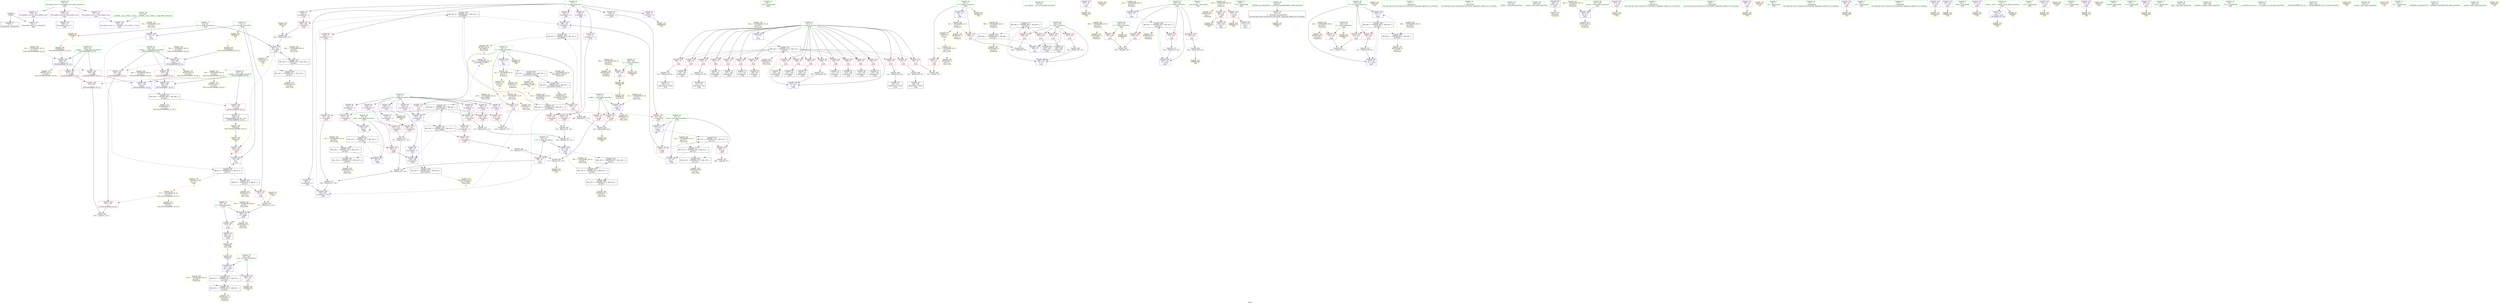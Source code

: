 digraph "SVFG" {
	label="SVFG";

	Node0x559bee3c0780 [shape=record,color=grey,label="{NodeID: 0\nNullPtr}"];
	Node0x559bee3c0780 -> Node0x559bee3e5ca0[style=solid];
	Node0x559bee3c0780 -> Node0x559bee3ed5a0[style=solid];
	Node0x559bee40ae40 [shape=record,color=yellow,style=double,label="{NodeID: 346\n32V_1 = ENCHI(MR_32V_0)\npts\{227 \}\nFun[_ZSt3maxIdERKT_S2_S2_]}"];
	Node0x559bee40ae40 -> Node0x559bee3e84d0[style=dashed];
	Node0x559bee3e99d0 [shape=record,color=grey,label="{NodeID: 263\n181 = Binary(169, 178, )\n}"];
	Node0x559bee3e99d0 -> Node0x559bee3e7f20[style=solid];
	Node0x559bee3ed1a0 [shape=record,color=blue,label="{NodeID: 180\n12\<--13\nD\<--\nGlob }"];
	Node0x559bee3ed1a0 -> Node0x559bee409610[style=dashed];
	Node0x559bee3e4540 [shape=record,color=purple,label="{NodeID: 97\n155\<--10\narrayidx26\<--xs\n_Z1fd\n}"];
	Node0x559bee3e4540 -> Node0x559bee3ebe20[style=solid];
	Node0x559bee3e2760 [shape=record,color=green,label="{NodeID: 14\n36\<--1\n.str.8\<--dummyObj\nGlob }"];
	Node0x559bee40c520 [shape=record,color=yellow,style=double,label="{NodeID: 360\nRETMU(4V_1)\npts\{17 \}\nFun[_Z1fd]}"];
	Node0x559bee3f4f30 [shape=record,color=grey,label="{NodeID: 277\n160 = Binary(147, 159, )\n}"];
	Node0x559bee3f4f30 -> Node0x559bee3e7e50[style=solid];
	Node0x559bee3e7e50 [shape=record,color=blue,label="{NodeID: 194\n163\<--160\narrayidx30\<--add\n_Z1fd\n}"];
	Node0x559bee3e7e50 -> Node0x559bee403bc0[style=dashed];
	Node0x559bee3e50a0 [shape=record,color=purple,label="{NodeID: 111\n350\<--40\nllvm.global_ctors_0\<--llvm.global_ctors\nGlob }"];
	Node0x559bee3e50a0 -> Node0x559bee3ed3a0[style=solid];
	Node0x559bee3e3310 [shape=record,color=green,label="{NodeID: 28\n55\<--56\n__cxa_atexit\<--__cxa_atexit_field_insensitive\n}"];
	Node0x559bee40d190 [shape=record,color=yellow,style=double,label="{NodeID: 374\nRETMU(30V_2)\npts\{225 \}\nFun[_ZSt3maxIdERKT_S2_S2_]}"];
	Node0x559bee3fff90 [shape=record,color=black,label="{NodeID: 291\nMR_52V_2 = PHI(MR_52V_3, MR_52V_1, )\npts\{262 \}\n}"];
	Node0x559bee3fff90 -> Node0x559bee404fc0[style=dashed];
	Node0x559bee3fff90 -> Node0x559bee40c220[style=dashed];
	Node0x559bee3e89b0 [shape=record,color=blue,label="{NodeID: 208\n255\<--302\ni\<--inc\nmain\n}"];
	Node0x559bee3e89b0 -> Node0x559bee4085f0[style=dashed];
	Node0x559bee3ea4f0 [shape=record,color=red,label="{NodeID: 125\n99\<--75\n\<--i\n_Z1fd\n}"];
	Node0x559bee3ea4f0 -> Node0x559bee3e5f70[style=solid];
	Node0x559bee3e3f60 [shape=record,color=green,label="{NodeID: 42\n224\<--225\n__a.addr\<--__a.addr_field_insensitive\n_ZSt3maxIdERKT_S2_S2_\n}"];
	Node0x559bee3e3f60 -> Node0x559bee3ec230[style=solid];
	Node0x559bee3e3f60 -> Node0x559bee3ec300[style=solid];
	Node0x559bee3e3f60 -> Node0x559bee3e8400[style=solid];
	Node0x559bee4045c0 [shape=record,color=black,label="{NodeID: 305\nMR_28V_3 = PHI(MR_28V_4, MR_28V_2, )\npts\{223 \}\n}"];
	Node0x559bee4045c0 -> Node0x559bee3ec160[style=dashed];
	Node0x559bee4045c0 -> Node0x559bee40d0b0[style=dashed];
	Node0x559bee3f04c0 [shape=record,color=yellow,style=double,label="{NodeID: 222\nAPARM(73)\nCS[]|{<s0>4}}"];
	Node0x559bee3f04c0:s0 -> Node0x559bee3e8cc0[style=solid,color=red];
	Node0x559bee3eb050 [shape=record,color=red,label="{NodeID: 139\n192\<--75\n\<--i\n_Z1fd\n}"];
	Node0x559bee3eb050 -> Node0x559bee3e6ad0[style=solid];
	Node0x559bee3e5ba0 [shape=record,color=green,label="{NodeID: 56\n42\<--346\n_GLOBAL__sub_I_GeKa_1_0.cpp\<--_GLOBAL__sub_I_GeKa_1_0.cpp_field_insensitive\n}"];
	Node0x559bee3e5ba0 -> Node0x559bee3ed4a0[style=solid];
	Node0x559bee409610 [shape=record,color=yellow,style=double,label="{NodeID: 319\n2V_1 = ENCHI(MR_2V_0)\npts\{14 \}\nFun[main]}"];
	Node0x559bee409610 -> Node0x559bee40ba40[style=dashed];
	Node0x559bee409610 -> Node0x559bee40d590[style=dashed];
	Node0x559bee3f1020 [shape=record,color=yellow,style=double,label="{NodeID: 236\nAPARM(307)\nCS[]}"];
	Node0x559bee3ebbb0 [shape=record,color=red,label="{NodeID: 153\n141\<--140\n\<--arrayidx18\n_Z1fd\n}"];
	Node0x559bee3ebbb0 -> Node0x559bee3e7d80[style=solid];
	Node0x559bee3e6790 [shape=record,color=black,label="{NodeID: 70\n154\<--153\nidxprom25\<--sub24\n_Z1fd\n}"];
	Node0x559bee40a2b0 [shape=record,color=yellow,style=double,label="{NodeID: 333\n8V_1 = ENCHI(MR_8V_0)\npts\{74 \}\nFun[_Z1fd]}"];
	Node0x559bee40a2b0 -> Node0x559bee3ed770[style=dashed];
	Node0x559bee3f19c0 [shape=record,color=yellow,style=double,label="{NodeID: 250\nARet(308)\nCS[]}"];
	Node0x559bee3ec710 [shape=record,color=red,label="{NodeID: 167\n281\<--249\n\<--T\nmain\n}"];
	Node0x559bee3ec710 -> Node0x559bee3f5b30[style=solid];
	Node0x559bee3e72f0 [shape=record,color=purple,label="{NodeID: 84\n123\<--8\narrayidx11\<--ts\n_Z1fd\n}"];
	Node0x559bee3e72f0 -> Node0x559bee3eba10[style=solid];
	Node0x559bee3c0c40 [shape=record,color=green,label="{NodeID: 1\n7\<--1\n__dso_handle\<--dummyObj\nGlob }"];
	Node0x559bee40af20 [shape=record,color=yellow,style=double,label="{NodeID: 347\nRETMU(34V_1)\npts\{1 \}\nFun[main]}"];
	Node0x559bee3e9b50 [shape=record,color=grey,label="{NodeID: 264\n302 = Binary(301, 90, )\n}"];
	Node0x559bee3e9b50 -> Node0x559bee3e89b0[style=solid];
	Node0x559bee3ed2a0 [shape=record,color=blue,label="{NodeID: 181\n15\<--16\nN\<--\nGlob }"];
	Node0x559bee3ed2a0 -> Node0x559bee4096f0[style=dashed];
	Node0x559bee3e4610 [shape=record,color=purple,label="{NodeID: 98\n172\<--10\narrayidx34\<--xs\n_Z1fd\n}"];
	Node0x559bee3e4610 -> Node0x559bee3ebfc0[style=solid];
	Node0x559bee3e27f0 [shape=record,color=green,label="{NodeID: 15\n38\<--1\n.str.9\<--dummyObj\nGlob }"];
	Node0x559bee40c600 [shape=record,color=yellow,style=double,label="{NodeID: 361\nRETMU(6V_2)\npts\{72 \}\nFun[_Z1fd]}"];
	Node0x559bee3f50b0 [shape=record,color=grey,label="{NodeID: 278\n213 = Binary(211, 212, )\n}"];
	Node0x559bee3f50b0 -> Node0x559bee3e8330[style=solid];
	Node0x559bee3e7f20 [shape=record,color=blue,label="{NodeID: 195\n83\<--181\ntt\<--sub36\n_Z1fd\n}"];
	Node0x559bee3e7f20 -> Node0x559bee3ec090[style=dashed];
	Node0x559bee3e7f20 -> Node0x559bee401dc0[style=dashed];
	Node0x559bee3e7f20 -> Node0x559bee4076f0[style=dashed];
	Node0x559bee3e7f20 -> Node0x559bee40d4b0[style=dashed];
	Node0x559bee3e51a0 [shape=record,color=purple,label="{NodeID: 112\n351\<--40\nllvm.global_ctors_1\<--llvm.global_ctors\nGlob }"];
	Node0x559bee3e51a0 -> Node0x559bee3ed4a0[style=solid];
	Node0x559bee3e3410 [shape=record,color=green,label="{NodeID: 29\n54\<--60\n_ZNSt8ios_base4InitD1Ev\<--_ZNSt8ios_base4InitD1Ev_field_insensitive\n}"];
	Node0x559bee3e3410 -> Node0x559bee3e5e70[style=solid];
	Node0x559bee40d270 [shape=record,color=yellow,style=double,label="{NodeID: 375\nRETMU(32V_2)\npts\{227 \}\nFun[_ZSt3maxIdERKT_S2_S2_]}"];
	Node0x559bee400490 [shape=record,color=black,label="{NodeID: 292\nMR_54V_2 = PHI(MR_54V_3, MR_54V_1, )\npts\{90000 110000 \}\n}"];
	Node0x559bee400490 -> Node0x559bee405cd0[style=dashed];
	Node0x559bee400490 -> Node0x559bee40c300[style=dashed];
	Node0x559bee3e8a80 [shape=record,color=blue,label="{NodeID: 209\n257\<--16\ni11\<--\nmain\n}"];
	Node0x559bee3e8a80 -> Node0x559bee404ac0[style=dashed];
	Node0x559bee3ea5c0 [shape=record,color=red,label="{NodeID: 126\n106\<--75\n\<--i\n_Z1fd\n}"];
	Node0x559bee3ea5c0 -> Node0x559bee3e6040[style=solid];
	Node0x559bee3e4030 [shape=record,color=green,label="{NodeID: 43\n226\<--227\n__b.addr\<--__b.addr_field_insensitive\n_ZSt3maxIdERKT_S2_S2_\n}"];
	Node0x559bee3e4030 -> Node0x559bee3ec3d0[style=solid];
	Node0x559bee3e4030 -> Node0x559bee3ec4a0[style=solid];
	Node0x559bee3e4030 -> Node0x559bee3e84d0[style=solid];
	Node0x559bee404ac0 [shape=record,color=black,label="{NodeID: 306\nMR_48V_4 = PHI(MR_48V_5, MR_48V_3, )\npts\{258 \}\n}"];
	Node0x559bee404ac0 -> Node0x559bee3ece60[style=dashed];
	Node0x559bee404ac0 -> Node0x559bee3ecf30[style=dashed];
	Node0x559bee404ac0 -> Node0x559bee3e8c20[style=dashed];
	Node0x559bee404ac0 -> Node0x559bee3ffa90[style=dashed];
	Node0x559bee3f0590 [shape=record,color=yellow,style=double,label="{NodeID: 223\nAPARM(83)\nCS[]|{<s0>4}}"];
	Node0x559bee3f0590:s0 -> Node0x559bee3e8db0[style=solid,color=red];
	Node0x559bee3eb120 [shape=record,color=red,label="{NodeID: 140\n197\<--75\n\<--i\n_Z1fd\n}"];
	Node0x559bee3eb120 -> Node0x559bee3e6ba0[style=solid];
	Node0x559bee3e5ca0 [shape=record,color=black,label="{NodeID: 57\n2\<--3\ndummyVal\<--dummyVal\n}"];
	Node0x559bee4096f0 [shape=record,color=yellow,style=double,label="{NodeID: 320\n4V_1 = ENCHI(MR_4V_0)\npts\{17 \}\nFun[main]}"];
	Node0x559bee4096f0 -> Node0x559bee3e9f40[style=dashed];
	Node0x559bee4096f0 -> Node0x559bee40bb20[style=dashed];
	Node0x559bee4096f0 -> Node0x559bee40d6f0[style=dashed];
	Node0x559bee3f10f0 [shape=record,color=yellow,style=double,label="{NodeID: 237\nAPARM(306)\nCS[]}"];
	Node0x559bee3ebc80 [shape=record,color=red,label="{NodeID: 154\n147\<--146\n\<--arrayidx21\n_Z1fd\n}"];
	Node0x559bee3ebc80 -> Node0x559bee3f4f30[style=solid];
	Node0x559bee3e6860 [shape=record,color=black,label="{NodeID: 71\n162\<--161\nidxprom29\<--\n_Z1fd\n}"];
	Node0x559bee40a390 [shape=record,color=yellow,style=double,label="{NodeID: 334\n10V_1 = ENCHI(MR_10V_0)\npts\{76 \}\nFun[_Z1fd]}"];
	Node0x559bee40a390 -> Node0x559bee3ed840[style=dashed];
	Node0x559bee3f1a50 [shape=record,color=yellow,style=double,label="{NodeID: 251\nARet(318)\nCS[]}"];
	Node0x559bee3ec7e0 [shape=record,color=red,label="{NodeID: 168\n280\<--251\n\<--t\nmain\n}"];
	Node0x559bee3ec7e0 -> Node0x559bee3f5b30[style=solid];
	Node0x559bee3e73c0 [shape=record,color=purple,label="{NodeID: 85\n140\<--8\narrayidx18\<--ts\n_Z1fd\n}"];
	Node0x559bee3e73c0 -> Node0x559bee3ebbb0[style=solid];
	Node0x559bee3cf4b0 [shape=record,color=green,label="{NodeID: 2\n13\<--1\n\<--dummyObj\nCan only get source location for instruction, argument, global var or function.}"];
	Node0x559bee40ba40 [shape=record,color=yellow,style=double,label="{NodeID: 348\nRETMU(2V_1)\npts\{14 \}\nFun[main]}"];
	Node0x559bee3f3d30 [shape=record,color=grey,label="{NodeID: 265\n125 = Binary(119, 124, )\n}"];
	Node0x559bee3f3d30 -> Node0x559bee3f4030[style=solid];
	Node0x559bee3ed3a0 [shape=record,color=blue,label="{NodeID: 182\n350\<--41\nllvm.global_ctors_0\<--\nGlob }"];
	Node0x559bee3e46e0 [shape=record,color=purple,label="{NodeID: 99\n199\<--10\narrayidx43\<--xs\n_Z1fd\n}"];
	Node0x559bee3e46e0 -> Node0x559bee3e8190[style=solid];
	Node0x559bee3e28c0 [shape=record,color=green,label="{NodeID: 16\n41\<--1\n\<--dummyObj\nCan only get source location for instruction, argument, global var or function.}"];
	Node0x559bee40c6e0 [shape=record,color=yellow,style=double,label="{NodeID: 362\nRETMU(8V_5)\npts\{74 \}\nFun[_Z1fd]}"];
	Node0x559bee3f5230 [shape=record,color=grey,label="{NodeID: 279\n159 = Binary(157, 158, )\n}"];
	Node0x559bee3f5230 -> Node0x559bee3f4f30[style=solid];
	Node0x559bee3e7ff0 [shape=record,color=blue,label="{NodeID: 196\n73\<--186\nt0\<--\n_Z1fd\n}"];
	Node0x559bee3e7ff0 -> Node0x559bee4009c0[style=dashed];
	Node0x559bee3e7ff0 -> Node0x559bee405df0[style=dashed];
	Node0x559bee3e52a0 [shape=record,color=purple,label="{NodeID: 113\n352\<--40\nllvm.global_ctors_2\<--llvm.global_ctors\nGlob }"];
	Node0x559bee3e52a0 -> Node0x559bee3ed5a0[style=solid];
	Node0x559bee3e3510 [shape=record,color=green,label="{NodeID: 30\n67\<--68\n_Z1fd\<--_Z1fd_field_insensitive\n}"];
	Node0x559bee40d350 [shape=record,color=yellow,style=double,label="{NodeID: 376\nCSMU(8V_3)\npts\{74 \}\nCS[]|{<s0>4}}"];
	Node0x559bee40d350:s0 -> Node0x559bee40aa90[style=dashed,color=red];
	Node0x559bee4009c0 [shape=record,color=black,label="{NodeID: 293\nMR_8V_5 = PHI(MR_8V_4, MR_8V_3, )\npts\{74 \}\n}"];
	Node0x559bee4009c0 -> Node0x559bee3ea350[style=dashed];
	Node0x559bee4009c0 -> Node0x559bee40c6e0[style=dashed];
	Node0x559bee3e8b50 [shape=record,color=blue,label="{NodeID: 210\n261\<--320\nres\<--call16\nmain\n}"];
	Node0x559bee3e8b50 -> Node0x559bee3ed0d0[style=dashed];
	Node0x559bee3e8b50 -> Node0x559bee404fc0[style=dashed];
	Node0x559bee3ea690 [shape=record,color=red,label="{NodeID: 127\n110\<--75\n\<--i\n_Z1fd\n}"];
	Node0x559bee3ea690 -> Node0x559bee3f4630[style=solid];
	Node0x559bee3e4100 [shape=record,color=green,label="{NodeID: 44\n244\<--245\nmain\<--main_field_insensitive\n}"];
	Node0x559bee404fc0 [shape=record,color=black,label="{NodeID: 307\nMR_52V_3 = PHI(MR_52V_4, MR_52V_2, )\npts\{262 \}\n}"];
	Node0x559bee404fc0 -> Node0x559bee3e8b50[style=dashed];
	Node0x559bee404fc0 -> Node0x559bee3fff90[style=dashed];
	Node0x559bee3f0660 [shape=record,color=yellow,style=double,label="{NodeID: 224\nAPARM(210)\nCS[]}"];
	Node0x559bee3eb1f0 [shape=record,color=red,label="{NodeID: 141\n203\<--75\n\<--i\n_Z1fd\n}"];
	Node0x559bee3eb1f0 -> Node0x559bee3f47b0[style=solid];
	Node0x559bee3e5da0 [shape=record,color=black,label="{NodeID: 58\n246\<--16\nmain_ret\<--\nmain\n}"];
	Node0x559bee3e5da0 -> Node0x559bee3e8ea0[style=solid];
	Node0x559bee4097d0 [shape=record,color=yellow,style=double,label="{NodeID: 321\n38V_1 = ENCHI(MR_38V_0)\npts\{248 \}\nFun[main]}"];
	Node0x559bee4097d0 -> Node0x559bee3e8740[style=dashed];
	Node0x559bee3f11c0 [shape=record,color=yellow,style=double,label="{NodeID: 238\nAPARM(317)\nCS[]}"];
	Node0x559bee3ebd50 [shape=record,color=red,label="{NodeID: 155\n151\<--150\n\<--arrayidx23\n_Z1fd\n}"];
	Node0x559bee3ebd50 -> Node0x559bee3f44b0[style=solid];
	Node0x559bee3e6930 [shape=record,color=black,label="{NodeID: 72\n167\<--166\nidxprom31\<--\n_Z1fd\n}"];
	Node0x559bee40a470 [shape=record,color=yellow,style=double,label="{NodeID: 335\n12V_1 = ENCHI(MR_12V_0)\npts\{78 \}\nFun[_Z1fd]}"];
	Node0x559bee40a470 -> Node0x559bee4067f0[style=dashed];
	Node0x559bee3f1ae0 [shape=record,color=yellow,style=double,label="{NodeID: 252\nARet(320)\nCS[]}"];
	Node0x559bee3f1ae0 -> Node0x559bee3e8b50[style=solid];
	Node0x559bee3ec8b0 [shape=record,color=red,label="{NodeID: 169\n305\<--251\n\<--t\nmain\n}"];
	Node0x559bee3ec8b0 -> Node0x559bee3e96d0[style=solid];
	Node0x559bee3e7490 [shape=record,color=purple,label="{NodeID: 86\n146\<--8\narrayidx21\<--ts\n_Z1fd\n}"];
	Node0x559bee3e7490 -> Node0x559bee3ebc80[style=solid];
	Node0x559bee3cf540 [shape=record,color=green,label="{NodeID: 3\n16\<--1\n\<--dummyObj\nCan only get source location for instruction, argument, global var or function.}"];
	Node0x559bee40bb20 [shape=record,color=yellow,style=double,label="{NodeID: 349\nRETMU(4V_1)\npts\{17 \}\nFun[main]}"];
	Node0x559bee3f3eb0 [shape=record,color=grey,label="{NodeID: 266\n208 = Binary(207, 175, )\n}"];
	Node0x559bee3f3eb0 -> Node0x559bee3f53b0[style=solid];
	Node0x559bee3ed4a0 [shape=record,color=blue,label="{NodeID: 183\n351\<--42\nllvm.global_ctors_1\<--_GLOBAL__sub_I_GeKa_1_0.cpp\nGlob }"];
	Node0x559bee3e47b0 [shape=record,color=purple,label="{NodeID: 100\n297\<--10\narrayidx8\<--xs\nmain\n}"];
	Node0x559bee3e47b0 -> Node0x559bee3f0f50[style=solid];
	Node0x559bee3e2990 [shape=record,color=green,label="{NodeID: 17\n90\<--1\n\<--dummyObj\nCan only get source location for instruction, argument, global var or function.}"];
	Node0x559bee40c7c0 [shape=record,color=yellow,style=double,label="{NodeID: 363\nRETMU(10V_3)\npts\{76 \}\nFun[_Z1fd]}"];
	Node0x559bee3f53b0 [shape=record,color=grey,label="{NodeID: 280\n210 = Binary(208, 209, )\n}"];
	Node0x559bee3f53b0 -> Node0x559bee3f0660[style=solid];
	Node0x559bee3e80c0 [shape=record,color=blue,label="{NodeID: 197\n194\<--191\narrayidx41\<--\n_Z1fd\n}"];
	Node0x559bee3e80c0 -> Node0x559bee4022c0[style=dashed];
	Node0x559bee3e53a0 [shape=record,color=red,label="{NodeID: 114\n103\<--12\n\<--D\n_Z1fd\n}"];
	Node0x559bee3e53a0 -> Node0x559bee3f5e30[style=solid];
	Node0x559bee3e3610 [shape=record,color=green,label="{NodeID: 31\n71\<--72\na.addr\<--a.addr_field_insensitive\n_Z1fd\n}"];
	Node0x559bee3e3610 -> Node0x559bee3ea1b0[style=solid];
	Node0x559bee3e3610 -> Node0x559bee3ea280[style=solid];
	Node0x559bee3e3610 -> Node0x559bee3ed6a0[style=solid];
	Node0x559bee40d4b0 [shape=record,color=yellow,style=double,label="{NodeID: 377\nCSMU(18V_3)\npts\{84 \}\nCS[]|{<s0>4}}"];
	Node0x559bee40d4b0:s0 -> Node0x559bee40aba0[style=dashed,color=red];
	Node0x559bee400ec0 [shape=record,color=black,label="{NodeID: 294\nMR_12V_6 = PHI(MR_12V_5, MR_12V_2, )\npts\{78 \}\n}"];
	Node0x559bee400ec0 -> Node0x559bee40c8a0[style=dashed];
	Node0x559bee3e8c20 [shape=record,color=blue,label="{NodeID: 211\n257\<--327\ni11\<--inc19\nmain\n}"];
	Node0x559bee3e8c20 -> Node0x559bee404ac0[style=dashed];
	Node0x559bee3ea760 [shape=record,color=red,label="{NodeID: 128\n116\<--75\n\<--i\n_Z1fd\n}"];
	Node0x559bee3ea760 -> Node0x559bee3e61e0[style=solid];
	Node0x559bee3e4200 [shape=record,color=green,label="{NodeID: 45\n247\<--248\nretval\<--retval_field_insensitive\nmain\n}"];
	Node0x559bee3e4200 -> Node0x559bee3e8740[style=solid];
	Node0x559bee405cd0 [shape=record,color=black,label="{NodeID: 308\nMR_54V_3 = PHI(MR_54V_4, MR_54V_2, )\npts\{90000 110000 \}\n}"];
	Node0x559bee405cd0 -> Node0x559bee400490[style=dashed];
	Node0x559bee405cd0 -> Node0x559bee40d7d0[style=dashed];
	Node0x559bee3f0730 [shape=record,color=yellow,style=double,label="{NodeID: 225\nAPARM(265)\nCS[]}"];
	Node0x559bee3eb2c0 [shape=record,color=red,label="{NodeID: 142\n188\<--77\n\<--bcpt\n_Z1fd\n}"];
	Node0x559bee3eb2c0 -> Node0x559bee3f5830[style=solid];
	Node0x559bee3e5e70 [shape=record,color=black,label="{NodeID: 59\n53\<--54\n\<--_ZNSt8ios_base4InitD1Ev\nCan only get source location for instruction, argument, global var or function.}"];
	Node0x559bee3e5e70 -> Node0x559bee3f0180[style=solid];
	Node0x559bee4098b0 [shape=record,color=yellow,style=double,label="{NodeID: 322\n40V_1 = ENCHI(MR_40V_0)\npts\{250 \}\nFun[main]}"];
	Node0x559bee4098b0 -> Node0x559bee3ec710[style=dashed];
	Node0x559bee4098b0 -> Node0x559bee40bce0[style=dashed];
	Node0x559bee3f1290 [shape=record,color=yellow,style=double,label="{NodeID: 239\nAPARM(259)\nCS[]}"];
	Node0x559bee3ebe20 [shape=record,color=red,label="{NodeID: 156\n156\<--155\n\<--arrayidx26\n_Z1fd\n}"];
	Node0x559bee3ebe20 -> Node0x559bee3f44b0[style=solid];
	Node0x559bee3e6a00 [shape=record,color=black,label="{NodeID: 73\n171\<--170\nidxprom33\<--\n_Z1fd\n}"];
	Node0x559bee40a550 [shape=record,color=yellow,style=double,label="{NodeID: 336\n14V_1 = ENCHI(MR_14V_0)\npts\{80 \}\nFun[_Z1fd]}"];
	Node0x559bee40a550 -> Node0x559bee406cf0[style=dashed];
	Node0x559bee3f1b70 [shape=record,color=yellow,style=double,label="{NodeID: 253\nARet(324)\nCS[]}"];
	Node0x559bee3ec980 [shape=record,color=red,label="{NodeID: 170\n331\<--251\n\<--t\nmain\n}"];
	Node0x559bee3ec980 -> Node0x559bee3f4c30[style=solid];
	Node0x559bee3e7560 [shape=record,color=purple,label="{NodeID: 87\n163\<--8\narrayidx30\<--ts\n_Z1fd\n}"];
	Node0x559bee3e7560 -> Node0x559bee3e7e50[style=solid];
	Node0x559bee3cf5d0 [shape=record,color=green,label="{NodeID: 4\n18\<--1\n.str\<--dummyObj\nGlob }"];
	Node0x559bee40bc00 [shape=record,color=yellow,style=double,label="{NodeID: 350\nRETMU(38V_2)\npts\{248 \}\nFun[main]}"];
	Node0x559bee3f4030 [shape=record,color=grey,label="{NodeID: 267\n126 = Binary(115, 125, )\n}"];
	Node0x559bee3f4030 -> Node0x559bee3edab0[style=solid];
	Node0x559bee3ed5a0 [shape=record,color=blue, style = dotted,label="{NodeID: 184\n352\<--3\nllvm.global_ctors_2\<--dummyVal\nGlob }"];
	Node0x559bee3e4880 [shape=record,color=purple,label="{NodeID: 101\n265\<--18\n\<--.str\nmain\n}"];
	Node0x559bee3e4880 -> Node0x559bee3f0730[style=solid];
	Node0x559bee3e2a60 [shape=record,color=green,label="{NodeID: 18\n97\<--1\n\<--dummyObj\nCan only get source location for instruction, argument, global var or function.}"];
	Node0x559bee40c8a0 [shape=record,color=yellow,style=double,label="{NodeID: 364\nRETMU(12V_6)\npts\{78 \}\nFun[_Z1fd]}"];
	Node0x559bee3f5530 [shape=record,color=grey,label="{NodeID: 281\n315 = cmp(313, 314, )\n}"];
	Node0x559bee3e8190 [shape=record,color=blue,label="{NodeID: 198\n199\<--196\narrayidx43\<--\n_Z1fd\n}"];
	Node0x559bee3e8190 -> Node0x559bee4027c0[style=dashed];
	Node0x559bee3e9cd0 [shape=record,color=red,label="{NodeID: 115\n133\<--12\n\<--D\n_Z1fd\n}"];
	Node0x559bee3e9cd0 -> Node0x559bee3e7cb0[style=solid];
	Node0x559bee3e36e0 [shape=record,color=green,label="{NodeID: 32\n73\<--74\nt0\<--t0_field_insensitive\n_Z1fd\n}"];
	Node0x559bee3e36e0 -> Node0x559bee3ea350[style=solid];
	Node0x559bee3e36e0 -> Node0x559bee3ed770[style=solid];
	Node0x559bee3e36e0 -> Node0x559bee3e7ff0[style=solid];
	Node0x559bee3e36e0 -> Node0x559bee3f04c0[style=solid];
	Node0x559bee40d590 [shape=record,color=yellow,style=double,label="{NodeID: 378\nCSMU(2V_1)\npts\{14 \}\nCS[]|{<s0>13}}"];
	Node0x559bee40d590:s0 -> Node0x559bee409fe0[style=dashed,color=red];
	Node0x559bee4013c0 [shape=record,color=black,label="{NodeID: 295\nMR_14V_6 = PHI(MR_14V_5, MR_14V_2, )\npts\{80 \}\n}"];
	Node0x559bee4013c0 -> Node0x559bee40c980[style=dashed];
	Node0x559bee3efca0 [shape=record,color=blue,label="{NodeID: 212\n251\<--332\nt\<--inc22\nmain\n}"];
	Node0x559bee3efca0 -> Node0x559bee3ff090[style=dashed];
	Node0x559bee3ea830 [shape=record,color=red,label="{NodeID: 129\n120\<--75\n\<--i\n_Z1fd\n}"];
	Node0x559bee3ea830 -> Node0x559bee3f4330[style=solid];
	Node0x559bee3e42d0 [shape=record,color=green,label="{NodeID: 46\n249\<--250\nT\<--T_field_insensitive\nmain\n}"];
	Node0x559bee3e42d0 -> Node0x559bee3ec710[style=solid];
	Node0x559bee3e42d0 -> Node0x559bee3f0ce0[style=solid];
	Node0x559bee405df0 [shape=record,color=black,label="{NodeID: 309\nMR_8V_3 = PHI(MR_8V_4, MR_8V_2, )\npts\{74 \}\n}"];
	Node0x559bee405df0 -> Node0x559bee3ec090[style=dashed];
	Node0x559bee405df0 -> Node0x559bee3e7ff0[style=dashed];
	Node0x559bee405df0 -> Node0x559bee4009c0[style=dashed];
	Node0x559bee405df0 -> Node0x559bee40d350[style=dashed];
	Node0x559bee3f0800 [shape=record,color=yellow,style=double,label="{NodeID: 226\nAPARM(266)\nCS[]}"];
	Node0x559bee3eb390 [shape=record,color=red,label="{NodeID: 143\n191\<--77\n\<--bcpt\n_Z1fd\n}"];
	Node0x559bee3eb390 -> Node0x559bee3e80c0[style=solid];
	Node0x559bee3e5f70 [shape=record,color=black,label="{NodeID: 60\n100\<--99\nidxprom\<--\n_Z1fd\n}"];
	Node0x559bee409990 [shape=record,color=yellow,style=double,label="{NodeID: 323\n42V_1 = ENCHI(MR_42V_0)\npts\{252 \}\nFun[main]}"];
	Node0x559bee409990 -> Node0x559bee3e8810[style=dashed];
	Node0x559bee3f1360 [shape=record,color=yellow,style=double,label="{NodeID: 240\nAPARM(319)\nCS[]|{<s0>13}}"];
	Node0x559bee3f1360:s0 -> Node0x559bee3f1c30[style=solid,color=red];
	Node0x559bee3ebef0 [shape=record,color=red,label="{NodeID: 157\n169\<--168\n\<--arrayidx32\n_Z1fd\n}"];
	Node0x559bee3ebef0 -> Node0x559bee3e99d0[style=solid];
	Node0x559bee3e6ad0 [shape=record,color=black,label="{NodeID: 74\n193\<--192\nidxprom40\<--\n_Z1fd\n}"];
	Node0x559bee40a630 [shape=record,color=yellow,style=double,label="{NodeID: 337\n16V_1 = ENCHI(MR_16V_0)\npts\{82 \}\nFun[_Z1fd]}"];
	Node0x559bee40a630 -> Node0x559bee4071f0[style=dashed];
	Node0x559bee3f1c30 [shape=record,color=yellow,style=double,label="{NodeID: 254\nFPARM(70)\nFun[_Z1fd]}"];
	Node0x559bee3f1c30 -> Node0x559bee3ed6a0[style=solid];
	Node0x559bee3eca50 [shape=record,color=red,label="{NodeID: 171\n314\<--253\n\<--A\nmain\n}"];
	Node0x559bee3eca50 -> Node0x559bee3f5530[style=solid];
	Node0x559bee3e7630 [shape=record,color=purple,label="{NodeID: 88\n168\<--8\narrayidx32\<--ts\n_Z1fd\n}"];
	Node0x559bee3e7630 -> Node0x559bee3ebef0[style=solid];
	Node0x559bee3e1c50 [shape=record,color=green,label="{NodeID: 5\n20\<--1\n.str.1\<--dummyObj\nGlob }"];
	Node0x559bee40bce0 [shape=record,color=yellow,style=double,label="{NodeID: 351\nRETMU(40V_1)\npts\{250 \}\nFun[main]}"];
	Node0x559bee3f41b0 [shape=record,color=grey,label="{NodeID: 268\n144 = Binary(143, 90, )\n}"];
	Node0x559bee3f41b0 -> Node0x559bee3e65f0[style=solid];
	Node0x559bee3ed6a0 [shape=record,color=blue,label="{NodeID: 185\n71\<--70\na.addr\<--a\n_Z1fd\n}"];
	Node0x559bee3ed6a0 -> Node0x559bee3ea1b0[style=dashed];
	Node0x559bee3ed6a0 -> Node0x559bee3ea280[style=dashed];
	Node0x559bee3ed6a0 -> Node0x559bee40c600[style=dashed];
	Node0x559bee3e4950 [shape=record,color=purple,label="{NodeID: 102\n266\<--20\n\<--.str.1\nmain\n}"];
	Node0x559bee3e4950 -> Node0x559bee3f0800[style=solid];
	Node0x559bee3e2b30 [shape=record,color=green,label="{NodeID: 19\n175\<--1\n\<--dummyObj\nCan only get source location for instruction, argument, global var or function.}"];
	Node0x559bee40c980 [shape=record,color=yellow,style=double,label="{NodeID: 365\nRETMU(14V_6)\npts\{80 \}\nFun[_Z1fd]}"];
	Node0x559bee3f56b0 [shape=record,color=grey,label="{NodeID: 282\n234 = cmp(231, 233, )\n}"];
	Node0x559bee3e8260 [shape=record,color=blue,label="{NodeID: 199\n75\<--204\ni\<--inc\n_Z1fd\n}"];
	Node0x559bee3e8260 -> Node0x559bee4062f0[style=dashed];
	Node0x559bee3e9da0 [shape=record,color=red,label="{NodeID: 116\n207\<--12\n\<--D\n_Z1fd\n}"];
	Node0x559bee3e9da0 -> Node0x559bee3f3eb0[style=solid];
	Node0x559bee3e37b0 [shape=record,color=green,label="{NodeID: 33\n75\<--76\ni\<--i_field_insensitive\n_Z1fd\n}"];
	Node0x559bee3e37b0 -> Node0x559bee3ea420[style=solid];
	Node0x559bee3e37b0 -> Node0x559bee3ea4f0[style=solid];
	Node0x559bee3e37b0 -> Node0x559bee3ea5c0[style=solid];
	Node0x559bee3e37b0 -> Node0x559bee3ea690[style=solid];
	Node0x559bee3e37b0 -> Node0x559bee3ea760[style=solid];
	Node0x559bee3e37b0 -> Node0x559bee3ea830[style=solid];
	Node0x559bee3e37b0 -> Node0x559bee3ea900[style=solid];
	Node0x559bee3e37b0 -> Node0x559bee3ea9d0[style=solid];
	Node0x559bee3e37b0 -> Node0x559bee3eaaa0[style=solid];
	Node0x559bee3e37b0 -> Node0x559bee3eab70[style=solid];
	Node0x559bee3e37b0 -> Node0x559bee3eac40[style=solid];
	Node0x559bee3e37b0 -> Node0x559bee3ead10[style=solid];
	Node0x559bee3e37b0 -> Node0x559bee3eade0[style=solid];
	Node0x559bee3e37b0 -> Node0x559bee3eaeb0[style=solid];
	Node0x559bee3e37b0 -> Node0x559bee3eaf80[style=solid];
	Node0x559bee3e37b0 -> Node0x559bee3eb050[style=solid];
	Node0x559bee3e37b0 -> Node0x559bee3eb120[style=solid];
	Node0x559bee3e37b0 -> Node0x559bee3eb1f0[style=solid];
	Node0x559bee3e37b0 -> Node0x559bee3ed840[style=solid];
	Node0x559bee3e37b0 -> Node0x559bee3e8260[style=solid];
	Node0x559bee40d6f0 [shape=record,color=yellow,style=double,label="{NodeID: 379\nCSMU(4V_1)\npts\{17 \}\nCS[]|{<s0>13}}"];
	Node0x559bee40d6f0:s0 -> Node0x559bee40a0f0[style=dashed,color=red];
	Node0x559bee4018c0 [shape=record,color=black,label="{NodeID: 296\nMR_16V_5 = PHI(MR_16V_4, MR_16V_2, )\npts\{82 \}\n}"];
	Node0x559bee4018c0 -> Node0x559bee40ca60[style=dashed];
	Node0x559bee3efd70 [shape=record,color=yellow,style=double,label="{NodeID: 213\nAPARM(284)\nCS[]}"];
	Node0x559bee3ea900 [shape=record,color=red,label="{NodeID: 130\n128\<--75\n\<--i\n_Z1fd\n}"];
	Node0x559bee3ea900 -> Node0x559bee3e6380[style=solid];
	Node0x559bee3e43a0 [shape=record,color=green,label="{NodeID: 47\n251\<--252\nt\<--t_field_insensitive\nmain\n}"];
	Node0x559bee3e43a0 -> Node0x559bee3ec7e0[style=solid];
	Node0x559bee3e43a0 -> Node0x559bee3ec8b0[style=solid];
	Node0x559bee3e43a0 -> Node0x559bee3ec980[style=solid];
	Node0x559bee3e43a0 -> Node0x559bee3e8810[style=solid];
	Node0x559bee3e43a0 -> Node0x559bee3efca0[style=solid];
	Node0x559bee4062f0 [shape=record,color=black,label="{NodeID: 310\nMR_10V_3 = PHI(MR_10V_4, MR_10V_2, )\npts\{76 \}\n}"];
	Node0x559bee4062f0 -> Node0x559bee3ea420[style=dashed];
	Node0x559bee4062f0 -> Node0x559bee3ea4f0[style=dashed];
	Node0x559bee4062f0 -> Node0x559bee3ea5c0[style=dashed];
	Node0x559bee4062f0 -> Node0x559bee3ea690[style=dashed];
	Node0x559bee4062f0 -> Node0x559bee3ea760[style=dashed];
	Node0x559bee4062f0 -> Node0x559bee3ea830[style=dashed];
	Node0x559bee4062f0 -> Node0x559bee3ea900[style=dashed];
	Node0x559bee4062f0 -> Node0x559bee3ea9d0[style=dashed];
	Node0x559bee4062f0 -> Node0x559bee3eaaa0[style=dashed];
	Node0x559bee4062f0 -> Node0x559bee3eab70[style=dashed];
	Node0x559bee4062f0 -> Node0x559bee3eac40[style=dashed];
	Node0x559bee4062f0 -> Node0x559bee3ead10[style=dashed];
	Node0x559bee4062f0 -> Node0x559bee3eade0[style=dashed];
	Node0x559bee4062f0 -> Node0x559bee3eaeb0[style=dashed];
	Node0x559bee4062f0 -> Node0x559bee3eaf80[style=dashed];
	Node0x559bee4062f0 -> Node0x559bee3eb050[style=dashed];
	Node0x559bee4062f0 -> Node0x559bee3eb120[style=dashed];
	Node0x559bee4062f0 -> Node0x559bee3eb1f0[style=dashed];
	Node0x559bee4062f0 -> Node0x559bee3e8260[style=dashed];
	Node0x559bee4062f0 -> Node0x559bee40c7c0[style=dashed];
	Node0x559bee3f08d0 [shape=record,color=yellow,style=double,label="{NodeID: 227\nAPARM(264)\nCS[]}"];
	Node0x559bee3eb460 [shape=record,color=red,label="{NodeID: 144\n196\<--79\n\<--bcpx\n_Z1fd\n}"];
	Node0x559bee3eb460 -> Node0x559bee3e8190[style=solid];
	Node0x559bee3e6040 [shape=record,color=black,label="{NodeID: 61\n107\<--106\nidxprom2\<--\n_Z1fd\n}"];
	Node0x559bee409a70 [shape=record,color=yellow,style=double,label="{NodeID: 324\n44V_1 = ENCHI(MR_44V_0)\npts\{254 \}\nFun[main]}"];
	Node0x559bee409a70 -> Node0x559bee3eca50[style=dashed];
	Node0x559bee409a70 -> Node0x559bee40bea0[style=dashed];
	Node0x559bee3f1430 [shape=record,color=yellow,style=double,label="{NodeID: 241\nAPARM(323)\nCS[]}"];
	Node0x559bee3ebfc0 [shape=record,color=red,label="{NodeID: 158\n173\<--172\n\<--arrayidx34\n_Z1fd\n}"];
	Node0x559bee3ebfc0 -> Node0x559bee3e9850[style=solid];
	Node0x559bee3e6ba0 [shape=record,color=black,label="{NodeID: 75\n198\<--197\nidxprom42\<--\n_Z1fd\n}"];
	Node0x559bee40a710 [shape=record,color=yellow,style=double,label="{NodeID: 338\n18V_1 = ENCHI(MR_18V_0)\npts\{84 \}\nFun[_Z1fd]}"];
	Node0x559bee40a710 -> Node0x559bee4076f0[style=dashed];
	Node0x559bee3e8cc0 [shape=record,color=yellow,style=double,label="{NodeID: 255\nFPARM(220)\nFun[_ZSt3maxIdERKT_S2_S2_]}"];
	Node0x559bee3e8cc0 -> Node0x559bee3e8400[style=solid];
	Node0x559bee3ecb20 [shape=record,color=red,label="{NodeID: 172\n288\<--255\n\<--i\nmain\n}"];
	Node0x559bee3ecb20 -> Node0x559bee3f59b0[style=solid];
	Node0x559bee3e7700 [shape=record,color=purple,label="{NodeID: 89\n194\<--8\narrayidx41\<--ts\n_Z1fd\n}"];
	Node0x559bee3e7700 -> Node0x559bee3e80c0[style=solid];
	Node0x559bee3e1ce0 [shape=record,color=green,label="{NodeID: 6\n22\<--1\nstdin\<--dummyObj\nGlob }"];
	Node0x559bee40bdc0 [shape=record,color=yellow,style=double,label="{NodeID: 352\nRETMU(42V_3)\npts\{252 \}\nFun[main]}"];
	Node0x559bee3f4330 [shape=record,color=grey,label="{NodeID: 269\n121 = Binary(120, 90, )\n}"];
	Node0x559bee3f4330 -> Node0x559bee3e62b0[style=solid];
	Node0x559bee3ed770 [shape=record,color=blue,label="{NodeID: 186\n73\<--13\nt0\<--\n_Z1fd\n}"];
	Node0x559bee3ed770 -> Node0x559bee405df0[style=dashed];
	Node0x559bee3e4a20 [shape=record,color=purple,label="{NodeID: 103\n271\<--23\n\<--.str.2\nmain\n}"];
	Node0x559bee3e4a20 -> Node0x559bee3f09a0[style=solid];
	Node0x559bee3e2c00 [shape=record,color=green,label="{NodeID: 20\n4\<--6\n_ZStL8__ioinit\<--_ZStL8__ioinit_field_insensitive\nGlob }"];
	Node0x559bee3e2c00 -> Node0x559bee3e7150[style=solid];
	Node0x559bee3e2c00 -> Node0x559bee3f00b0[style=solid];
	Node0x559bee40ca60 [shape=record,color=yellow,style=double,label="{NodeID: 366\nRETMU(16V_5)\npts\{82 \}\nFun[_Z1fd]}"];
	Node0x559bee3f5830 [shape=record,color=grey,label="{NodeID: 283\n189 = cmp(188, 97, )\n}"];
	Node0x559bee3e8330 [shape=record,color=blue,label="{NodeID: 200\n85\<--213\nt\<--add48\n_Z1fd\n}"];
	Node0x559bee3e8330 -> Node0x559bee3eb600[style=dashed];
	Node0x559bee3e8330 -> Node0x559bee40cc20[style=dashed];
	Node0x559bee3e9e70 [shape=record,color=red,label="{NodeID: 117\n93\<--15\n\<--N\n_Z1fd\n}"];
	Node0x559bee3e9e70 -> Node0x559bee3f5cb0[style=solid];
	Node0x559bee3e3880 [shape=record,color=green,label="{NodeID: 34\n77\<--78\nbcpt\<--bcpt_field_insensitive\n_Z1fd\n}"];
	Node0x559bee3e3880 -> Node0x559bee3eb2c0[style=solid];
	Node0x559bee3e3880 -> Node0x559bee3eb390[style=solid];
	Node0x559bee3e3880 -> Node0x559bee3ed910[style=solid];
	Node0x559bee3e3880 -> Node0x559bee3e7d80[style=solid];
	Node0x559bee40d7d0 [shape=record,color=yellow,style=double,label="{NodeID: 380\nCSMU(54V_3)\npts\{90000 110000 \}\nCS[]|{<s0>13|<s1>13}}"];
	Node0x559bee40d7d0:s0 -> Node0x559bee40a8d0[style=dashed,color=red];
	Node0x559bee40d7d0:s1 -> Node0x559bee40a9b0[style=dashed,color=red];
	Node0x559bee401dc0 [shape=record,color=black,label="{NodeID: 297\nMR_18V_4 = PHI(MR_18V_3, MR_18V_2, )\npts\{84 \}\n}"];
	Node0x559bee401dc0 -> Node0x559bee40cb40[style=dashed];
	Node0x559bee3efe40 [shape=record,color=yellow,style=double,label="{NodeID: 214\nAPARM(12)\nCS[]}"];
	Node0x559bee3ea9d0 [shape=record,color=red,label="{NodeID: 131\n134\<--75\n\<--i\n_Z1fd\n}"];
	Node0x559bee3ea9d0 -> Node0x559bee3e6450[style=solid];
	Node0x559bee3e5490 [shape=record,color=green,label="{NodeID: 48\n253\<--254\nA\<--A_field_insensitive\nmain\n}"];
	Node0x559bee3e5490 -> Node0x559bee3eca50[style=solid];
	Node0x559bee3e5490 -> Node0x559bee3effe0[style=solid];
	Node0x559bee4067f0 [shape=record,color=black,label="{NodeID: 311\nMR_12V_2 = PHI(MR_12V_5, MR_12V_1, )\npts\{78 \}\n}"];
	Node0x559bee4067f0 -> Node0x559bee3ed910[style=dashed];
	Node0x559bee4067f0 -> Node0x559bee400ec0[style=dashed];
	Node0x559bee3f09a0 [shape=record,color=yellow,style=double,label="{NodeID: 228\nAPARM(271)\nCS[]}"];
	Node0x559bee3eb530 [shape=record,color=red,label="{NodeID: 145\n158\<--81\n\<--vv\n_Z1fd\n}"];
	Node0x559bee3eb530 -> Node0x559bee3f5230[style=solid];
	Node0x559bee3e6110 [shape=record,color=black,label="{NodeID: 62\n112\<--111\nidxprom4\<--sub\n_Z1fd\n}"];
	Node0x559bee409b50 [shape=record,color=yellow,style=double,label="{NodeID: 325\n46V_1 = ENCHI(MR_46V_0)\npts\{256 \}\nFun[main]}"];
	Node0x559bee409b50 -> Node0x559bee3ff590[style=dashed];
	Node0x559bee3f1500 [shape=record,color=yellow,style=double,label="{NodeID: 242\nAPARM(322)\nCS[]}"];
	Node0x559bee3ec090 [shape=record,color=red,label="{NodeID: 159\n186\<--183\n\<--call37\n_Z1fd\n}"];
	Node0x559bee3ec090 -> Node0x559bee3e7ff0[style=solid];
	Node0x559bee3e6c70 [shape=record,color=black,label="{NodeID: 76\n69\<--215\n_Z1fd_ret\<--\n_Z1fd\n}"];
	Node0x559bee3e6c70 -> Node0x559bee3e9370[style=solid];
	Node0x559bee40a7f0 [shape=record,color=yellow,style=double,label="{NodeID: 339\n20V_1 = ENCHI(MR_20V_0)\npts\{86 \}\nFun[_Z1fd]}"];
	Node0x559bee40a7f0 -> Node0x559bee3e8330[style=dashed];
	Node0x559bee3e8db0 [shape=record,color=yellow,style=double,label="{NodeID: 256\nFPARM(221)\nFun[_ZSt3maxIdERKT_S2_S2_]}"];
	Node0x559bee3e8db0 -> Node0x559bee3e84d0[style=solid];
	Node0x559bee3ecbf0 [shape=record,color=red,label="{NodeID: 173\n292\<--255\n\<--i\nmain\n}"];
	Node0x559bee3ecbf0 -> Node0x559bee3e6fb0[style=solid];
	Node0x559bee3e77d0 [shape=record,color=purple,label="{NodeID: 90\n294\<--8\narrayidx\<--ts\nmain\n}"];
	Node0x559bee3e77d0 -> Node0x559bee3f0e80[style=solid];
	Node0x559bee3e1d70 [shape=record,color=green,label="{NodeID: 7\n23\<--1\n.str.2\<--dummyObj\nGlob }"];
	Node0x559bee40bea0 [shape=record,color=yellow,style=double,label="{NodeID: 353\nRETMU(44V_1)\npts\{254 \}\nFun[main]}"];
	Node0x559bee3f44b0 [shape=record,color=grey,label="{NodeID: 270\n157 = Binary(151, 156, )\n}"];
	Node0x559bee3f44b0 -> Node0x559bee3f5230[style=solid];
	Node0x559bee3ed840 [shape=record,color=blue,label="{NodeID: 187\n75\<--90\ni\<--\n_Z1fd\n}"];
	Node0x559bee3ed840 -> Node0x559bee4062f0[style=dashed];
	Node0x559bee3e4af0 [shape=record,color=purple,label="{NodeID: 104\n272\<--25\n\<--.str.3\nmain\n}"];
	Node0x559bee3e4af0 -> Node0x559bee3f0a70[style=solid];
	Node0x559bee3e2cd0 [shape=record,color=green,label="{NodeID: 21\n8\<--9\nts\<--ts_field_insensitive\nGlob }"];
	Node0x559bee3e2cd0 -> Node0x559bee3e7220[style=solid];
	Node0x559bee3e2cd0 -> Node0x559bee3e72f0[style=solid];
	Node0x559bee3e2cd0 -> Node0x559bee3e73c0[style=solid];
	Node0x559bee3e2cd0 -> Node0x559bee3e7490[style=solid];
	Node0x559bee3e2cd0 -> Node0x559bee3e7560[style=solid];
	Node0x559bee3e2cd0 -> Node0x559bee3e7630[style=solid];
	Node0x559bee3e2cd0 -> Node0x559bee3e7700[style=solid];
	Node0x559bee3e2cd0 -> Node0x559bee3e77d0[style=solid];
	Node0x559bee40cb40 [shape=record,color=yellow,style=double,label="{NodeID: 367\nRETMU(18V_4)\npts\{84 \}\nFun[_Z1fd]}"];
	Node0x559bee3f59b0 [shape=record,color=grey,label="{NodeID: 284\n290 = cmp(288, 289, )\n}"];
	Node0x559bee3e8400 [shape=record,color=blue,label="{NodeID: 201\n224\<--220\n__a.addr\<--__a\n_ZSt3maxIdERKT_S2_S2_\n}"];
	Node0x559bee3e8400 -> Node0x559bee3ec230[style=dashed];
	Node0x559bee3e8400 -> Node0x559bee3ec300[style=dashed];
	Node0x559bee3e8400 -> Node0x559bee40d190[style=dashed];
	Node0x559bee3e9f40 [shape=record,color=red,label="{NodeID: 118\n289\<--15\n\<--N\nmain\n}"];
	Node0x559bee3e9f40 -> Node0x559bee3f59b0[style=solid];
	Node0x559bee3e3950 [shape=record,color=green,label="{NodeID: 35\n79\<--80\nbcpx\<--bcpx_field_insensitive\n_Z1fd\n}"];
	Node0x559bee3e3950 -> Node0x559bee3eb460[style=solid];
	Node0x559bee3e3950 -> Node0x559bee3ed9e0[style=solid];
	Node0x559bee3e3950 -> Node0x559bee3edb80[style=solid];
	Node0x559bee40d8e0 [shape=record,color=yellow,style=double,label="{NodeID: 381\n54V_4 = CSCHI(MR_54V_3)\npts\{90000 110000 \}\nCS[]}"];
	Node0x559bee40d8e0 -> Node0x559bee405cd0[style=dashed];
	Node0x559bee4022c0 [shape=record,color=black,label="{NodeID: 298\nMR_22V_6 = PHI(MR_22V_5, MR_22V_2, )\npts\{90000 \}\n}"];
	Node0x559bee4022c0 -> Node0x559bee40cd00[style=dashed];
	Node0x559bee3eff10 [shape=record,color=yellow,style=double,label="{NodeID: 215\nAPARM(15)\nCS[]}"];
	Node0x559bee3eaaa0 [shape=record,color=red,label="{NodeID: 132\n138\<--75\n\<--i\n_Z1fd\n}"];
	Node0x559bee3eaaa0 -> Node0x559bee3e6520[style=solid];
	Node0x559bee3e5560 [shape=record,color=green,label="{NodeID: 49\n255\<--256\ni\<--i_field_insensitive\nmain\n}"];
	Node0x559bee3e5560 -> Node0x559bee3ecb20[style=solid];
	Node0x559bee3e5560 -> Node0x559bee3ecbf0[style=solid];
	Node0x559bee3e5560 -> Node0x559bee3eccc0[style=solid];
	Node0x559bee3e5560 -> Node0x559bee3ecd90[style=solid];
	Node0x559bee3e5560 -> Node0x559bee3e88e0[style=solid];
	Node0x559bee3e5560 -> Node0x559bee3e89b0[style=solid];
	Node0x559bee406cf0 [shape=record,color=black,label="{NodeID: 312\nMR_14V_2 = PHI(MR_14V_5, MR_14V_1, )\npts\{80 \}\n}"];
	Node0x559bee406cf0 -> Node0x559bee3ed9e0[style=dashed];
	Node0x559bee406cf0 -> Node0x559bee4013c0[style=dashed];
	Node0x559bee3f0a70 [shape=record,color=yellow,style=double,label="{NodeID: 229\nAPARM(272)\nCS[]}"];
	Node0x559bee3eb600 [shape=record,color=red,label="{NodeID: 146\n215\<--85\n\<--t\n_Z1fd\n}"];
	Node0x559bee3eb600 -> Node0x559bee3e6c70[style=solid];
	Node0x559bee3e61e0 [shape=record,color=black,label="{NodeID: 63\n117\<--116\nidxprom7\<--\n_Z1fd\n}"];
	Node0x559bee409c30 [shape=record,color=yellow,style=double,label="{NodeID: 326\n48V_1 = ENCHI(MR_48V_0)\npts\{258 \}\nFun[main]}"];
	Node0x559bee409c30 -> Node0x559bee3ffa90[style=dashed];
	Node0x559bee3f15d0 [shape=record,color=yellow,style=double,label="{NodeID: 243\nARet(285)\nCS[]}"];
	Node0x559bee3ec160 [shape=record,color=red,label="{NodeID: 160\n242\<--222\n\<--retval\n_ZSt3maxIdERKT_S2_S2_\n}"];
	Node0x559bee3ec160 -> Node0x559bee3e6d40[style=solid];
	Node0x559bee3e6d40 [shape=record,color=black,label="{NodeID: 77\n219\<--242\n_ZSt3maxIdERKT_S2_S2__ret\<--\n_ZSt3maxIdERKT_S2_S2_\n}"];
	Node0x559bee3e6d40 -> Node0x559bee3e9460[style=solid];
	Node0x559bee40a8d0 [shape=record,color=yellow,style=double,label="{NodeID: 340\n22V_1 = ENCHI(MR_22V_0)\npts\{90000 \}\nFun[_Z1fd]}"];
	Node0x559bee40a8d0 -> Node0x559bee407bf0[style=dashed];
	Node0x559bee3e8ea0 [shape=record,color=yellow,style=double,label="{NodeID: 257\nFRet(246)\nFun[main]}"];
	Node0x559bee3eccc0 [shape=record,color=red,label="{NodeID: 174\n295\<--255\n\<--i\nmain\n}"];
	Node0x559bee3eccc0 -> Node0x559bee3e7080[style=solid];
	Node0x559bee3e78a0 [shape=record,color=purple,label="{NodeID: 91\n101\<--10\narrayidx\<--xs\n_Z1fd\n}"];
	Node0x559bee3e78a0 -> Node0x559bee3eb6d0[style=solid];
	Node0x559bee3e1e00 [shape=record,color=green,label="{NodeID: 8\n25\<--1\n.str.3\<--dummyObj\nGlob }"];
	Node0x559bee40bf80 [shape=record,color=yellow,style=double,label="{NodeID: 354\nRETMU(46V_2)\npts\{256 \}\nFun[main]}"];
	Node0x559bee3f4630 [shape=record,color=grey,label="{NodeID: 271\n111 = Binary(110, 90, )\n}"];
	Node0x559bee3f4630 -> Node0x559bee3e6110[style=solid];
	Node0x559bee3ed910 [shape=record,color=blue,label="{NodeID: 188\n77\<--97\nbcpt\<--\n_Z1fd\n}"];
	Node0x559bee3ed910 -> Node0x559bee3e7d80[style=dashed];
	Node0x559bee3ed910 -> Node0x559bee402cc0[style=dashed];
	Node0x559bee3e4bc0 [shape=record,color=purple,label="{NodeID: 105\n274\<--28\n\<--.str.4\nmain\n}"];
	Node0x559bee3e4bc0 -> Node0x559bee3f0c10[style=solid];
	Node0x559bee3e2da0 [shape=record,color=green,label="{NodeID: 22\n10\<--11\nxs\<--xs_field_insensitive\nGlob }"];
	Node0x559bee3e2da0 -> Node0x559bee3e78a0[style=solid];
	Node0x559bee3e2da0 -> Node0x559bee3e7970[style=solid];
	Node0x559bee3e2da0 -> Node0x559bee3e7a40[style=solid];
	Node0x559bee3e2da0 -> Node0x559bee3e7b10[style=solid];
	Node0x559bee3e2da0 -> Node0x559bee3e7be0[style=solid];
	Node0x559bee3e2da0 -> Node0x559bee3e4470[style=solid];
	Node0x559bee3e2da0 -> Node0x559bee3e4540[style=solid];
	Node0x559bee3e2da0 -> Node0x559bee3e4610[style=solid];
	Node0x559bee3e2da0 -> Node0x559bee3e46e0[style=solid];
	Node0x559bee3e2da0 -> Node0x559bee3e47b0[style=solid];
	Node0x559bee40cc20 [shape=record,color=yellow,style=double,label="{NodeID: 368\nRETMU(20V_2)\npts\{86 \}\nFun[_Z1fd]}"];
	Node0x559bee3f5b30 [shape=record,color=grey,label="{NodeID: 285\n282 = cmp(280, 281, )\n}"];
	Node0x559bee3e84d0 [shape=record,color=blue,label="{NodeID: 202\n226\<--221\n__b.addr\<--__b\n_ZSt3maxIdERKT_S2_S2_\n}"];
	Node0x559bee3e84d0 -> Node0x559bee3ec3d0[style=dashed];
	Node0x559bee3e84d0 -> Node0x559bee3ec4a0[style=dashed];
	Node0x559bee3e84d0 -> Node0x559bee40d270[style=dashed];
	Node0x559bee3ea010 [shape=record,color=red,label="{NodeID: 119\n264\<--22\n\<--stdin\nmain\n}"];
	Node0x559bee3ea010 -> Node0x559bee3e6e10[style=solid];
	Node0x559bee3ea010 -> Node0x559bee3f08d0[style=solid];
	Node0x559bee3e3a20 [shape=record,color=green,label="{NodeID: 36\n81\<--82\nvv\<--vv_field_insensitive\n_Z1fd\n}"];
	Node0x559bee3e3a20 -> Node0x559bee3eb530[style=solid];
	Node0x559bee3e3a20 -> Node0x559bee3edab0[style=solid];
	Node0x559bee4027c0 [shape=record,color=black,label="{NodeID: 299\nMR_24V_6 = PHI(MR_24V_5, MR_24V_2, )\npts\{110000 \}\n}"];
	Node0x559bee4027c0 -> Node0x559bee40cde0[style=dashed];
	Node0x559bee3effe0 [shape=record,color=yellow,style=double,label="{NodeID: 216\nAPARM(253)\nCS[]}"];
	Node0x559bee3eab70 [shape=record,color=red,label="{NodeID: 133\n143\<--75\n\<--i\n_Z1fd\n}"];
	Node0x559bee3eab70 -> Node0x559bee3f41b0[style=solid];
	Node0x559bee3e5630 [shape=record,color=green,label="{NodeID: 50\n257\<--258\ni11\<--i11_field_insensitive\nmain\n}"];
	Node0x559bee3e5630 -> Node0x559bee3ece60[style=solid];
	Node0x559bee3e5630 -> Node0x559bee3ecf30[style=solid];
	Node0x559bee3e5630 -> Node0x559bee3e8a80[style=solid];
	Node0x559bee3e5630 -> Node0x559bee3e8c20[style=solid];
	Node0x559bee4071f0 [shape=record,color=black,label="{NodeID: 313\nMR_16V_2 = PHI(MR_16V_4, MR_16V_1, )\npts\{82 \}\n}"];
	Node0x559bee4071f0 -> Node0x559bee3edab0[style=dashed];
	Node0x559bee4071f0 -> Node0x559bee4018c0[style=dashed];
	Node0x559bee4071f0 -> Node0x559bee4036c0[style=dashed];
	Node0x559bee3f0b40 [shape=record,color=yellow,style=double,label="{NodeID: 230\nAPARM(270)\nCS[]}"];
	Node0x559bee3eb6d0 [shape=record,color=red,label="{NodeID: 147\n102\<--101\n\<--arrayidx\n_Z1fd\n}"];
	Node0x559bee3eb6d0 -> Node0x559bee3f5e30[style=solid];
	Node0x559bee3e62b0 [shape=record,color=black,label="{NodeID: 64\n122\<--121\nidxprom10\<--sub9\n_Z1fd\n}"];
	Node0x559bee409d10 [shape=record,color=yellow,style=double,label="{NodeID: 327\n50V_1 = ENCHI(MR_50V_0)\npts\{260 \}\nFun[main]}"];
	Node0x559bee409d10 -> Node0x559bee3ed000[style=dashed];
	Node0x559bee409d10 -> Node0x559bee40c140[style=dashed];
	Node0x559bee3f1660 [shape=record,color=yellow,style=double,label="{NodeID: 244\nARet(52)\nCS[]}"];
	Node0x559bee3ec230 [shape=record,color=red,label="{NodeID: 161\n230\<--224\n\<--__a.addr\n_ZSt3maxIdERKT_S2_S2_\n}"];
	Node0x559bee3ec230 -> Node0x559bee3ec570[style=solid];
	Node0x559bee3e6e10 [shape=record,color=black,label="{NodeID: 78\n267\<--264\ncall\<--\nmain\n}"];
	Node0x559bee40a9b0 [shape=record,color=yellow,style=double,label="{NodeID: 341\n24V_1 = ENCHI(MR_24V_0)\npts\{110000 \}\nFun[_Z1fd]}"];
	Node0x559bee40a9b0 -> Node0x559bee4080f0[style=dashed];
	Node0x559bee3e9370 [shape=record,color=yellow,style=double,label="{NodeID: 258\nFRet(69)\nFun[_Z1fd]|{<s0>13}}"];
	Node0x559bee3e9370:s0 -> Node0x559bee3f1ae0[style=solid,color=blue];
	Node0x559bee3ecd90 [shape=record,color=red,label="{NodeID: 175\n301\<--255\n\<--i\nmain\n}"];
	Node0x559bee3ecd90 -> Node0x559bee3e9b50[style=solid];
	Node0x559bee3e7970 [shape=record,color=purple,label="{NodeID: 92\n108\<--10\narrayidx3\<--xs\n_Z1fd\n}"];
	Node0x559bee3e7970 -> Node0x559bee3eb7a0[style=solid];
	Node0x559bee3cf810 [shape=record,color=green,label="{NodeID: 9\n27\<--1\nstdout\<--dummyObj\nGlob }"];
	Node0x559bee40c060 [shape=record,color=yellow,style=double,label="{NodeID: 355\nRETMU(48V_2)\npts\{258 \}\nFun[main]}"];
	Node0x559bee3f47b0 [shape=record,color=grey,label="{NodeID: 272\n204 = Binary(203, 90, )\n}"];
	Node0x559bee3f47b0 -> Node0x559bee3e8260[style=solid];
	Node0x559bee3ed9e0 [shape=record,color=blue,label="{NodeID: 189\n79\<--97\nbcpx\<--\n_Z1fd\n}"];
	Node0x559bee3ed9e0 -> Node0x559bee3edb80[style=dashed];
	Node0x559bee3ed9e0 -> Node0x559bee4031c0[style=dashed];
	Node0x559bee3e4c90 [shape=record,color=purple,label="{NodeID: 106\n284\<--30\n\<--.str.5\nmain\n}"];
	Node0x559bee3e4c90 -> Node0x559bee3efd70[style=solid];
	Node0x559bee3e2e70 [shape=record,color=green,label="{NodeID: 23\n12\<--14\nD\<--D_field_insensitive\nGlob }"];
	Node0x559bee3e2e70 -> Node0x559bee3e53a0[style=solid];
	Node0x559bee3e2e70 -> Node0x559bee3e9cd0[style=solid];
	Node0x559bee3e2e70 -> Node0x559bee3e9da0[style=solid];
	Node0x559bee3e2e70 -> Node0x559bee3ed1a0[style=solid];
	Node0x559bee3e2e70 -> Node0x559bee3efe40[style=solid];
	Node0x559bee40cd00 [shape=record,color=yellow,style=double,label="{NodeID: 369\nRETMU(22V_6)\npts\{90000 \}\nFun[_Z1fd]|{<s0>13}}"];
	Node0x559bee40cd00:s0 -> Node0x559bee40d8e0[style=dashed,color=blue];
	Node0x559bee3f5cb0 [shape=record,color=grey,label="{NodeID: 286\n94 = cmp(92, 93, )\n}"];
	Node0x559bee3e85a0 [shape=record,color=blue,label="{NodeID: 203\n222\<--236\nretval\<--\n_ZSt3maxIdERKT_S2_S2_\n}"];
	Node0x559bee3e85a0 -> Node0x559bee4045c0[style=dashed];
	Node0x559bee3ea0e0 [shape=record,color=red,label="{NodeID: 120\n270\<--27\n\<--stdout\nmain\n}"];
	Node0x559bee3ea0e0 -> Node0x559bee3e6ee0[style=solid];
	Node0x559bee3ea0e0 -> Node0x559bee3f0b40[style=solid];
	Node0x559bee3e3af0 [shape=record,color=green,label="{NodeID: 37\n83\<--84\ntt\<--tt_field_insensitive\n_Z1fd\n}"];
	Node0x559bee3e3af0 -> Node0x559bee3e7f20[style=solid];
	Node0x559bee3e3af0 -> Node0x559bee3f0590[style=solid];
	Node0x559bee402cc0 [shape=record,color=black,label="{NodeID: 300\nMR_12V_5 = PHI(MR_12V_4, MR_12V_3, )\npts\{78 \}\n}"];
	Node0x559bee402cc0 -> Node0x559bee3eb2c0[style=dashed];
	Node0x559bee402cc0 -> Node0x559bee3eb390[style=dashed];
	Node0x559bee402cc0 -> Node0x559bee400ec0[style=dashed];
	Node0x559bee402cc0 -> Node0x559bee4067f0[style=dashed];
	Node0x559bee3f00b0 [shape=record,color=yellow,style=double,label="{NodeID: 217\nAPARM(4)\nCS[]}"];
	Node0x559bee3eac40 [shape=record,color=red,label="{NodeID: 134\n148\<--75\n\<--i\n_Z1fd\n}"];
	Node0x559bee3eac40 -> Node0x559bee3e66c0[style=solid];
	Node0x559bee3e5700 [shape=record,color=green,label="{NodeID: 51\n259\<--260\na\<--a_field_insensitive\nmain\n}"];
	Node0x559bee3e5700 -> Node0x559bee3ed000[style=solid];
	Node0x559bee3e5700 -> Node0x559bee3f1290[style=solid];
	Node0x559bee4076f0 [shape=record,color=black,label="{NodeID: 314\nMR_18V_2 = PHI(MR_18V_3, MR_18V_1, )\npts\{84 \}\n}"];
	Node0x559bee4076f0 -> Node0x559bee3e7f20[style=dashed];
	Node0x559bee4076f0 -> Node0x559bee401dc0[style=dashed];
	Node0x559bee3f0c10 [shape=record,color=yellow,style=double,label="{NodeID: 231\nAPARM(274)\nCS[]}"];
	Node0x559bee3eb7a0 [shape=record,color=red,label="{NodeID: 148\n109\<--108\n\<--arrayidx3\n_Z1fd\n}"];
	Node0x559bee3eb7a0 -> Node0x559bee3f4930[style=solid];
	Node0x559bee3e6380 [shape=record,color=black,label="{NodeID: 65\n129\<--128\nidxprom13\<--\n_Z1fd\n}"];
	Node0x559bee409df0 [shape=record,color=yellow,style=double,label="{NodeID: 328\n52V_1 = ENCHI(MR_52V_0)\npts\{262 \}\nFun[main]}"];
	Node0x559bee409df0 -> Node0x559bee3fff90[style=dashed];
	Node0x559bee3f16f0 [shape=record,color=yellow,style=double,label="{NodeID: 245\nARet(178)\nCS[]}"];
	Node0x559bee3f16f0 -> Node0x559bee3e99d0[style=solid];
	Node0x559bee3ec300 [shape=record,color=red,label="{NodeID: 162\n239\<--224\n\<--__a.addr\n_ZSt3maxIdERKT_S2_S2_\n}"];
	Node0x559bee3ec300 -> Node0x559bee3e8670[style=solid];
	Node0x559bee3e6ee0 [shape=record,color=black,label="{NodeID: 79\n273\<--270\ncall1\<--\nmain\n}"];
	Node0x559bee40aa90 [shape=record,color=yellow,style=double,label="{NodeID: 342\n8V_1 = ENCHI(MR_8V_0)\npts\{74 \}\nFun[_ZSt3maxIdERKT_S2_S2_]}"];
	Node0x559bee40aa90 -> Node0x559bee3ec570[style=dashed];
	Node0x559bee40aa90 -> Node0x559bee40cec0[style=dashed];
	Node0x559bee3e9460 [shape=record,color=yellow,style=double,label="{NodeID: 259\nFRet(219)\nFun[_ZSt3maxIdERKT_S2_S2_]|{<s0>4}}"];
	Node0x559bee3e9460:s0 -> Node0x559bee3f1780[style=solid,color=blue];
	Node0x559bee3ece60 [shape=record,color=red,label="{NodeID: 176\n313\<--257\n\<--i11\nmain\n}"];
	Node0x559bee3ece60 -> Node0x559bee3f5530[style=solid];
	Node0x559bee3e7a40 [shape=record,color=purple,label="{NodeID: 93\n113\<--10\narrayidx5\<--xs\n_Z1fd\n}"];
	Node0x559bee3e7a40 -> Node0x559bee3eb870[style=solid];
	Node0x559bee3cf8a0 [shape=record,color=green,label="{NodeID: 10\n28\<--1\n.str.4\<--dummyObj\nGlob }"];
	Node0x559bee40c140 [shape=record,color=yellow,style=double,label="{NodeID: 356\nRETMU(50V_1)\npts\{260 \}\nFun[main]}"];
	Node0x559bee3f4930 [shape=record,color=grey,label="{NodeID: 273\n115 = Binary(109, 114, )\n}"];
	Node0x559bee3f4930 -> Node0x559bee3f4030[style=solid];
	Node0x559bee3edab0 [shape=record,color=blue,label="{NodeID: 190\n81\<--126\nvv\<--div\n_Z1fd\n}"];
	Node0x559bee3edab0 -> Node0x559bee3eb530[style=dashed];
	Node0x559bee3edab0 -> Node0x559bee4036c0[style=dashed];
	Node0x559bee3e4d60 [shape=record,color=purple,label="{NodeID: 107\n298\<--32\n\<--.str.6\nmain\n}"];
	Node0x559bee3e4d60 -> Node0x559bee3f0db0[style=solid];
	Node0x559bee3e2f40 [shape=record,color=green,label="{NodeID: 24\n15\<--17\nN\<--N_field_insensitive\nGlob }"];
	Node0x559bee3e2f40 -> Node0x559bee3e9e70[style=solid];
	Node0x559bee3e2f40 -> Node0x559bee3e9f40[style=solid];
	Node0x559bee3e2f40 -> Node0x559bee3ed2a0[style=solid];
	Node0x559bee3e2f40 -> Node0x559bee3eff10[style=solid];
	Node0x559bee40cde0 [shape=record,color=yellow,style=double,label="{NodeID: 370\nRETMU(24V_6)\npts\{110000 \}\nFun[_Z1fd]|{<s0>13}}"];
	Node0x559bee40cde0:s0 -> Node0x559bee40d8e0[style=dashed,color=blue];
	Node0x559bee3f5e30 [shape=record,color=grey,label="{NodeID: 287\n104 = cmp(102, 103, )\n}"];
	Node0x559bee3e8670 [shape=record,color=blue,label="{NodeID: 204\n222\<--239\nretval\<--\n_ZSt3maxIdERKT_S2_S2_\n}"];
	Node0x559bee3e8670 -> Node0x559bee4045c0[style=dashed];
	Node0x559bee3ea1b0 [shape=record,color=red,label="{NodeID: 121\n176\<--71\n\<--a.addr\n_Z1fd\n}"];
	Node0x559bee3ea1b0 -> Node0x559bee3e9550[style=solid];
	Node0x559bee3e3bc0 [shape=record,color=green,label="{NodeID: 38\n85\<--86\nt\<--t_field_insensitive\n_Z1fd\n}"];
	Node0x559bee3e3bc0 -> Node0x559bee3eb600[style=solid];
	Node0x559bee3e3bc0 -> Node0x559bee3e8330[style=solid];
	Node0x559bee4031c0 [shape=record,color=black,label="{NodeID: 301\nMR_14V_5 = PHI(MR_14V_4, MR_14V_3, )\npts\{80 \}\n}"];
	Node0x559bee4031c0 -> Node0x559bee3eb460[style=dashed];
	Node0x559bee4031c0 -> Node0x559bee4013c0[style=dashed];
	Node0x559bee4031c0 -> Node0x559bee406cf0[style=dashed];
	Node0x559bee3f0180 [shape=record,color=yellow,style=double,label="{NodeID: 218\nAPARM(53)\nCS[]}"];
	Node0x559bee3ead10 [shape=record,color=red,label="{NodeID: 135\n152\<--75\n\<--i\n_Z1fd\n}"];
	Node0x559bee3ead10 -> Node0x559bee3f4ab0[style=solid];
	Node0x559bee3e57d0 [shape=record,color=green,label="{NodeID: 52\n261\<--262\nres\<--res_field_insensitive\nmain\n}"];
	Node0x559bee3e57d0 -> Node0x559bee3ed0d0[style=solid];
	Node0x559bee3e57d0 -> Node0x559bee3e8b50[style=solid];
	Node0x559bee407bf0 [shape=record,color=black,label="{NodeID: 315\nMR_22V_2 = PHI(MR_22V_4, MR_22V_1, )\npts\{90000 \}\n}"];
	Node0x559bee407bf0 -> Node0x559bee3eb940[style=dashed];
	Node0x559bee407bf0 -> Node0x559bee3eba10[style=dashed];
	Node0x559bee407bf0 -> Node0x559bee3ebbb0[style=dashed];
	Node0x559bee407bf0 -> Node0x559bee3ebc80[style=dashed];
	Node0x559bee407bf0 -> Node0x559bee3e7e50[style=dashed];
	Node0x559bee407bf0 -> Node0x559bee4022c0[style=dashed];
	Node0x559bee407bf0 -> Node0x559bee403bc0[style=dashed];
	Node0x559bee3f0ce0 [shape=record,color=yellow,style=double,label="{NodeID: 232\nAPARM(249)\nCS[]}"];
	Node0x559bee3eb870 [shape=record,color=red,label="{NodeID: 149\n114\<--113\n\<--arrayidx5\n_Z1fd\n}"];
	Node0x559bee3eb870 -> Node0x559bee3f4930[style=solid];
	Node0x559bee3e6450 [shape=record,color=black,label="{NodeID: 66\n135\<--134\nidxprom15\<--\n_Z1fd\n}"];
	Node0x559bee409ed0 [shape=record,color=yellow,style=double,label="{NodeID: 329\n54V_1 = ENCHI(MR_54V_0)\npts\{90000 110000 \}\nFun[main]}"];
	Node0x559bee409ed0 -> Node0x559bee400490[style=dashed];
	Node0x559bee3f1780 [shape=record,color=yellow,style=double,label="{NodeID: 246\nARet(183)\nCS[]}"];
	Node0x559bee3f1780 -> Node0x559bee3ec090[style=solid];
	Node0x559bee3ec3d0 [shape=record,color=red,label="{NodeID: 163\n232\<--226\n\<--__b.addr\n_ZSt3maxIdERKT_S2_S2_\n}"];
	Node0x559bee3ec3d0 -> Node0x559bee3ec640[style=solid];
	Node0x559bee3e6fb0 [shape=record,color=black,label="{NodeID: 80\n293\<--292\nidxprom\<--\nmain\n}"];
	Node0x559bee40aba0 [shape=record,color=yellow,style=double,label="{NodeID: 343\n18V_1 = ENCHI(MR_18V_0)\npts\{84 \}\nFun[_ZSt3maxIdERKT_S2_S2_]}"];
	Node0x559bee40aba0 -> Node0x559bee3ec640[style=dashed];
	Node0x559bee40aba0 -> Node0x559bee40cfd0[style=dashed];
	Node0x559bee3e9550 [shape=record,color=grey,label="{NodeID: 260\n177 = Binary(174, 176, )\n}"];
	Node0x559bee3e9550 -> Node0x559bee3f03f0[style=solid];
	Node0x559bee3ecf30 [shape=record,color=red,label="{NodeID: 177\n326\<--257\n\<--i11\nmain\n}"];
	Node0x559bee3ecf30 -> Node0x559bee3f4db0[style=solid];
	Node0x559bee3e7b10 [shape=record,color=purple,label="{NodeID: 94\n130\<--10\narrayidx14\<--xs\n_Z1fd\n}"];
	Node0x559bee3e7b10 -> Node0x559bee3ebae0[style=solid];
	Node0x559bee3cf970 [shape=record,color=green,label="{NodeID: 11\n30\<--1\n.str.5\<--dummyObj\nGlob }"];
	Node0x559bee40c220 [shape=record,color=yellow,style=double,label="{NodeID: 357\nRETMU(52V_2)\npts\{262 \}\nFun[main]}"];
	Node0x559bee3f4ab0 [shape=record,color=grey,label="{NodeID: 274\n153 = Binary(152, 90, )\n}"];
	Node0x559bee3f4ab0 -> Node0x559bee3e6790[style=solid];
	Node0x559bee3edb80 [shape=record,color=blue,label="{NodeID: 191\n79\<--131\nbcpx\<--\n_Z1fd\n}"];
	Node0x559bee3edb80 -> Node0x559bee4031c0[style=dashed];
	Node0x559bee3e4e30 [shape=record,color=purple,label="{NodeID: 108\n307\<--34\n\<--.str.7\nmain\n}"];
	Node0x559bee3e4e30 -> Node0x559bee3f1020[style=solid];
	Node0x559bee3e3010 [shape=record,color=green,label="{NodeID: 25\n40\<--44\nllvm.global_ctors\<--llvm.global_ctors_field_insensitive\nGlob }"];
	Node0x559bee3e3010 -> Node0x559bee3e50a0[style=solid];
	Node0x559bee3e3010 -> Node0x559bee3e51a0[style=solid];
	Node0x559bee3e3010 -> Node0x559bee3e52a0[style=solid];
	Node0x559bee40cec0 [shape=record,color=yellow,style=double,label="{NodeID: 371\nRETMU(8V_1)\npts\{74 \}\nFun[_ZSt3maxIdERKT_S2_S2_]}"];
	Node0x559bee3ff090 [shape=record,color=black,label="{NodeID: 288\nMR_42V_3 = PHI(MR_42V_4, MR_42V_2, )\npts\{252 \}\n}"];
	Node0x559bee3ff090 -> Node0x559bee3ec7e0[style=dashed];
	Node0x559bee3ff090 -> Node0x559bee3ec8b0[style=dashed];
	Node0x559bee3ff090 -> Node0x559bee3ec980[style=dashed];
	Node0x559bee3ff090 -> Node0x559bee3efca0[style=dashed];
	Node0x559bee3ff090 -> Node0x559bee40bdc0[style=dashed];
	Node0x559bee3e8740 [shape=record,color=blue,label="{NodeID: 205\n247\<--16\nretval\<--\nmain\n}"];
	Node0x559bee3e8740 -> Node0x559bee40bc00[style=dashed];
	Node0x559bee3ea280 [shape=record,color=red,label="{NodeID: 122\n209\<--71\n\<--a.addr\n_Z1fd\n}"];
	Node0x559bee3ea280 -> Node0x559bee3f53b0[style=solid];
	Node0x559bee3e3c90 [shape=record,color=green,label="{NodeID: 39\n179\<--180\nsqrt\<--sqrt_field_insensitive\n}"];
	Node0x559bee4036c0 [shape=record,color=black,label="{NodeID: 302\nMR_16V_4 = PHI(MR_16V_3, MR_16V_2, )\npts\{82 \}\n}"];
	Node0x559bee4036c0 -> Node0x559bee4018c0[style=dashed];
	Node0x559bee4036c0 -> Node0x559bee4071f0[style=dashed];
	Node0x559bee3f0250 [shape=record,color=yellow,style=double,label="{NodeID: 219\nAPARM(51)\nCS[]}"];
	Node0x559bee3eade0 [shape=record,color=red,label="{NodeID: 136\n161\<--75\n\<--i\n_Z1fd\n}"];
	Node0x559bee3eade0 -> Node0x559bee3e6860[style=solid];
	Node0x559bee3e58a0 [shape=record,color=green,label="{NodeID: 53\n268\<--269\nfreopen\<--freopen_field_insensitive\n}"];
	Node0x559bee4080f0 [shape=record,color=black,label="{NodeID: 316\nMR_24V_2 = PHI(MR_24V_4, MR_24V_1, )\npts\{110000 \}\n}"];
	Node0x559bee4080f0 -> Node0x559bee3eb6d0[style=dashed];
	Node0x559bee4080f0 -> Node0x559bee3eb7a0[style=dashed];
	Node0x559bee4080f0 -> Node0x559bee3eb870[style=dashed];
	Node0x559bee4080f0 -> Node0x559bee3ebae0[style=dashed];
	Node0x559bee4080f0 -> Node0x559bee3e7cb0[style=dashed];
	Node0x559bee4080f0 -> Node0x559bee4027c0[style=dashed];
	Node0x559bee4080f0 -> Node0x559bee4040c0[style=dashed];
	Node0x559bee3f0db0 [shape=record,color=yellow,style=double,label="{NodeID: 233\nAPARM(298)\nCS[]}"];
	Node0x559bee3eb940 [shape=record,color=red,label="{NodeID: 150\n119\<--118\n\<--arrayidx8\n_Z1fd\n}"];
	Node0x559bee3eb940 -> Node0x559bee3f3d30[style=solid];
	Node0x559bee3e6520 [shape=record,color=black,label="{NodeID: 67\n139\<--138\nidxprom17\<--\n_Z1fd\n}"];
	Node0x559bee409fe0 [shape=record,color=yellow,style=double,label="{NodeID: 330\n2V_1 = ENCHI(MR_2V_0)\npts\{14 \}\nFun[_Z1fd]}"];
	Node0x559bee409fe0 -> Node0x559bee3e53a0[style=dashed];
	Node0x559bee409fe0 -> Node0x559bee3e9cd0[style=dashed];
	Node0x559bee409fe0 -> Node0x559bee3e9da0[style=dashed];
	Node0x559bee409fe0 -> Node0x559bee40c410[style=dashed];
	Node0x559bee3f1810 [shape=record,color=yellow,style=double,label="{NodeID: 247\nARet(211)\nCS[]}"];
	Node0x559bee3f1810 -> Node0x559bee3f50b0[style=solid];
	Node0x559bee3ec4a0 [shape=record,color=red,label="{NodeID: 164\n236\<--226\n\<--__b.addr\n_ZSt3maxIdERKT_S2_S2_\n}"];
	Node0x559bee3ec4a0 -> Node0x559bee3e85a0[style=solid];
	Node0x559bee3e7080 [shape=record,color=black,label="{NodeID: 81\n296\<--295\nidxprom7\<--\nmain\n}"];
	Node0x559bee40ac80 [shape=record,color=yellow,style=double,label="{NodeID: 344\n28V_1 = ENCHI(MR_28V_0)\npts\{223 \}\nFun[_ZSt3maxIdERKT_S2_S2_]}"];
	Node0x559bee40ac80 -> Node0x559bee3e85a0[style=dashed];
	Node0x559bee40ac80 -> Node0x559bee3e8670[style=dashed];
	Node0x559bee3e96d0 [shape=record,color=grey,label="{NodeID: 261\n306 = Binary(305, 90, )\n}"];
	Node0x559bee3e96d0 -> Node0x559bee3f10f0[style=solid];
	Node0x559bee3ed000 [shape=record,color=red,label="{NodeID: 178\n319\<--259\n\<--a\nmain\n}"];
	Node0x559bee3ed000 -> Node0x559bee3f1360[style=solid];
	Node0x559bee3e7be0 [shape=record,color=purple,label="{NodeID: 95\n136\<--10\narrayidx16\<--xs\n_Z1fd\n}"];
	Node0x559bee3e7be0 -> Node0x559bee3e7cb0[style=solid];
	Node0x559bee3e2640 [shape=record,color=green,label="{NodeID: 12\n32\<--1\n.str.6\<--dummyObj\nGlob }"];
	Node0x559bee40c300 [shape=record,color=yellow,style=double,label="{NodeID: 358\nRETMU(54V_2)\npts\{90000 110000 \}\nFun[main]}"];
	Node0x559bee3f4c30 [shape=record,color=grey,label="{NodeID: 275\n332 = Binary(331, 90, )\n}"];
	Node0x559bee3f4c30 -> Node0x559bee3efca0[style=solid];
	Node0x559bee3e7cb0 [shape=record,color=blue,label="{NodeID: 192\n136\<--133\narrayidx16\<--\n_Z1fd\n}"];
	Node0x559bee3e7cb0 -> Node0x559bee3ebd50[style=dashed];
	Node0x559bee3e7cb0 -> Node0x559bee3ebe20[style=dashed];
	Node0x559bee3e7cb0 -> Node0x559bee4040c0[style=dashed];
	Node0x559bee3e4f00 [shape=record,color=purple,label="{NodeID: 109\n317\<--36\n\<--.str.8\nmain\n}"];
	Node0x559bee3e4f00 -> Node0x559bee3f11c0[style=solid];
	Node0x559bee3e3110 [shape=record,color=green,label="{NodeID: 26\n45\<--46\n__cxx_global_var_init\<--__cxx_global_var_init_field_insensitive\n}"];
	Node0x559bee40cfd0 [shape=record,color=yellow,style=double,label="{NodeID: 372\nRETMU(18V_1)\npts\{84 \}\nFun[_ZSt3maxIdERKT_S2_S2_]}"];
	Node0x559bee3ff590 [shape=record,color=black,label="{NodeID: 289\nMR_46V_2 = PHI(MR_46V_4, MR_46V_1, )\npts\{256 \}\n}"];
	Node0x559bee3ff590 -> Node0x559bee3e88e0[style=dashed];
	Node0x559bee3ff590 -> Node0x559bee40bf80[style=dashed];
	Node0x559bee3e8810 [shape=record,color=blue,label="{NodeID: 206\n251\<--16\nt\<--\nmain\n}"];
	Node0x559bee3e8810 -> Node0x559bee3ff090[style=dashed];
	Node0x559bee3ea350 [shape=record,color=red,label="{NodeID: 123\n212\<--73\n\<--t0\n_Z1fd\n}"];
	Node0x559bee3ea350 -> Node0x559bee3f50b0[style=solid];
	Node0x559bee3e3d90 [shape=record,color=green,label="{NodeID: 40\n184\<--185\n_ZSt3maxIdERKT_S2_S2_\<--_ZSt3maxIdERKT_S2_S2__field_insensitive\n}"];
	Node0x559bee403bc0 [shape=record,color=black,label="{NodeID: 303\nMR_22V_4 = PHI(MR_22V_3, MR_22V_2, )\npts\{90000 \}\n}"];
	Node0x559bee403bc0 -> Node0x559bee3ebef0[style=dashed];
	Node0x559bee403bc0 -> Node0x559bee3e80c0[style=dashed];
	Node0x559bee403bc0 -> Node0x559bee407bf0[style=dashed];
	Node0x559bee3f0320 [shape=record,color=yellow,style=double,label="{NodeID: 220\nAPARM(7)\nCS[]}"];
	Node0x559bee3eaeb0 [shape=record,color=red,label="{NodeID: 137\n166\<--75\n\<--i\n_Z1fd\n}"];
	Node0x559bee3eaeb0 -> Node0x559bee3e6930[style=solid];
	Node0x559bee3e59a0 [shape=record,color=green,label="{NodeID: 54\n276\<--277\nscanf\<--scanf_field_insensitive\n}"];
	Node0x559bee4085f0 [shape=record,color=black,label="{NodeID: 317\nMR_46V_4 = PHI(MR_46V_5, MR_46V_3, )\npts\{256 \}\n}"];
	Node0x559bee4085f0 -> Node0x559bee3ecb20[style=dashed];
	Node0x559bee4085f0 -> Node0x559bee3ecbf0[style=dashed];
	Node0x559bee4085f0 -> Node0x559bee3eccc0[style=dashed];
	Node0x559bee4085f0 -> Node0x559bee3ecd90[style=dashed];
	Node0x559bee4085f0 -> Node0x559bee3e89b0[style=dashed];
	Node0x559bee4085f0 -> Node0x559bee3ff590[style=dashed];
	Node0x559bee3f0e80 [shape=record,color=yellow,style=double,label="{NodeID: 234\nAPARM(294)\nCS[]}"];
	Node0x559bee3eba10 [shape=record,color=red,label="{NodeID: 151\n124\<--123\n\<--arrayidx11\n_Z1fd\n}"];
	Node0x559bee3eba10 -> Node0x559bee3f3d30[style=solid];
	Node0x559bee3e65f0 [shape=record,color=black,label="{NodeID: 68\n145\<--144\nidxprom20\<--sub19\n_Z1fd\n}"];
	Node0x559bee40a0f0 [shape=record,color=yellow,style=double,label="{NodeID: 331\n4V_1 = ENCHI(MR_4V_0)\npts\{17 \}\nFun[_Z1fd]}"];
	Node0x559bee40a0f0 -> Node0x559bee3e9e70[style=dashed];
	Node0x559bee40a0f0 -> Node0x559bee40c520[style=dashed];
	Node0x559bee3f18a0 [shape=record,color=yellow,style=double,label="{NodeID: 248\nARet(275)\nCS[]}"];
	Node0x559bee3ec570 [shape=record,color=red,label="{NodeID: 165\n231\<--230\n\<--\n_ZSt3maxIdERKT_S2_S2_\n}"];
	Node0x559bee3ec570 -> Node0x559bee3f56b0[style=solid];
	Node0x559bee3e7150 [shape=record,color=purple,label="{NodeID: 82\n51\<--4\n\<--_ZStL8__ioinit\n__cxx_global_var_init\n}"];
	Node0x559bee3e7150 -> Node0x559bee3f0250[style=solid];
	Node0x559bee40ad60 [shape=record,color=yellow,style=double,label="{NodeID: 345\n30V_1 = ENCHI(MR_30V_0)\npts\{225 \}\nFun[_ZSt3maxIdERKT_S2_S2_]}"];
	Node0x559bee40ad60 -> Node0x559bee3e8400[style=dashed];
	Node0x559bee3e9850 [shape=record,color=grey,label="{NodeID: 262\n174 = Binary(173, 175, )\n}"];
	Node0x559bee3e9850 -> Node0x559bee3e9550[style=solid];
	Node0x559bee3ed0d0 [shape=record,color=red,label="{NodeID: 179\n322\<--261\n\<--res\nmain\n}"];
	Node0x559bee3ed0d0 -> Node0x559bee3f1500[style=solid];
	Node0x559bee3e4470 [shape=record,color=purple,label="{NodeID: 96\n150\<--10\narrayidx23\<--xs\n_Z1fd\n}"];
	Node0x559bee3e4470 -> Node0x559bee3ebd50[style=solid];
	Node0x559bee3e26d0 [shape=record,color=green,label="{NodeID: 13\n34\<--1\n.str.7\<--dummyObj\nGlob }"];
	Node0x559bee40c410 [shape=record,color=yellow,style=double,label="{NodeID: 359\nRETMU(2V_1)\npts\{14 \}\nFun[_Z1fd]}"];
	Node0x559bee3f4db0 [shape=record,color=grey,label="{NodeID: 276\n327 = Binary(326, 90, )\n}"];
	Node0x559bee3f4db0 -> Node0x559bee3e8c20[style=solid];
	Node0x559bee3e7d80 [shape=record,color=blue,label="{NodeID: 193\n77\<--141\nbcpt\<--\n_Z1fd\n}"];
	Node0x559bee3e7d80 -> Node0x559bee402cc0[style=dashed];
	Node0x559bee3e4fd0 [shape=record,color=purple,label="{NodeID: 110\n323\<--38\n\<--.str.9\nmain\n}"];
	Node0x559bee3e4fd0 -> Node0x559bee3f1430[style=solid];
	Node0x559bee3e3210 [shape=record,color=green,label="{NodeID: 27\n49\<--50\n_ZNSt8ios_base4InitC1Ev\<--_ZNSt8ios_base4InitC1Ev_field_insensitive\n}"];
	Node0x559bee40d0b0 [shape=record,color=yellow,style=double,label="{NodeID: 373\nRETMU(28V_3)\npts\{223 \}\nFun[_ZSt3maxIdERKT_S2_S2_]}"];
	Node0x559bee3ffa90 [shape=record,color=black,label="{NodeID: 290\nMR_48V_2 = PHI(MR_48V_4, MR_48V_1, )\npts\{258 \}\n}"];
	Node0x559bee3ffa90 -> Node0x559bee3e8a80[style=dashed];
	Node0x559bee3ffa90 -> Node0x559bee40c060[style=dashed];
	Node0x559bee3e88e0 [shape=record,color=blue,label="{NodeID: 207\n255\<--16\ni\<--\nmain\n}"];
	Node0x559bee3e88e0 -> Node0x559bee4085f0[style=dashed];
	Node0x559bee3ea420 [shape=record,color=red,label="{NodeID: 124\n92\<--75\n\<--i\n_Z1fd\n}"];
	Node0x559bee3ea420 -> Node0x559bee3f5cb0[style=solid];
	Node0x559bee3e3e90 [shape=record,color=green,label="{NodeID: 41\n222\<--223\nretval\<--retval_field_insensitive\n_ZSt3maxIdERKT_S2_S2_\n}"];
	Node0x559bee3e3e90 -> Node0x559bee3ec160[style=solid];
	Node0x559bee3e3e90 -> Node0x559bee3e85a0[style=solid];
	Node0x559bee3e3e90 -> Node0x559bee3e8670[style=solid];
	Node0x559bee4040c0 [shape=record,color=black,label="{NodeID: 304\nMR_24V_4 = PHI(MR_24V_3, MR_24V_2, )\npts\{110000 \}\n}"];
	Node0x559bee4040c0 -> Node0x559bee3ebfc0[style=dashed];
	Node0x559bee4040c0 -> Node0x559bee3e8190[style=dashed];
	Node0x559bee4040c0 -> Node0x559bee4080f0[style=dashed];
	Node0x559bee3f03f0 [shape=record,color=yellow,style=double,label="{NodeID: 221\nAPARM(177)\nCS[]}"];
	Node0x559bee3eaf80 [shape=record,color=red,label="{NodeID: 138\n170\<--75\n\<--i\n_Z1fd\n}"];
	Node0x559bee3eaf80 -> Node0x559bee3e6a00[style=solid];
	Node0x559bee3e5aa0 [shape=record,color=green,label="{NodeID: 55\n309\<--310\nprintf\<--printf_field_insensitive\n}"];
	Node0x559bee408af0 [shape=record,color=yellow,style=double,label="{NodeID: 318\n34V_1 = ENCHI(MR_34V_0)\npts\{1 \}\nFun[main]}"];
	Node0x559bee408af0 -> Node0x559bee3ea010[style=dashed];
	Node0x559bee408af0 -> Node0x559bee3ea0e0[style=dashed];
	Node0x559bee408af0 -> Node0x559bee40af20[style=dashed];
	Node0x559bee3f0f50 [shape=record,color=yellow,style=double,label="{NodeID: 235\nAPARM(297)\nCS[]}"];
	Node0x559bee3ebae0 [shape=record,color=red,label="{NodeID: 152\n131\<--130\n\<--arrayidx14\n_Z1fd\n}"];
	Node0x559bee3ebae0 -> Node0x559bee3edb80[style=solid];
	Node0x559bee3e66c0 [shape=record,color=black,label="{NodeID: 69\n149\<--148\nidxprom22\<--\n_Z1fd\n}"];
	Node0x559bee40a1d0 [shape=record,color=yellow,style=double,label="{NodeID: 332\n6V_1 = ENCHI(MR_6V_0)\npts\{72 \}\nFun[_Z1fd]}"];
	Node0x559bee40a1d0 -> Node0x559bee3ed6a0[style=dashed];
	Node0x559bee3f1930 [shape=record,color=yellow,style=double,label="{NodeID: 249\nARet(299)\nCS[]}"];
	Node0x559bee3ec640 [shape=record,color=red,label="{NodeID: 166\n233\<--232\n\<--\n_ZSt3maxIdERKT_S2_S2_\n}"];
	Node0x559bee3ec640 -> Node0x559bee3f56b0[style=solid];
	Node0x559bee3e7220 [shape=record,color=purple,label="{NodeID: 83\n118\<--8\narrayidx8\<--ts\n_Z1fd\n}"];
	Node0x559bee3e7220 -> Node0x559bee3eb940[style=solid];
}
